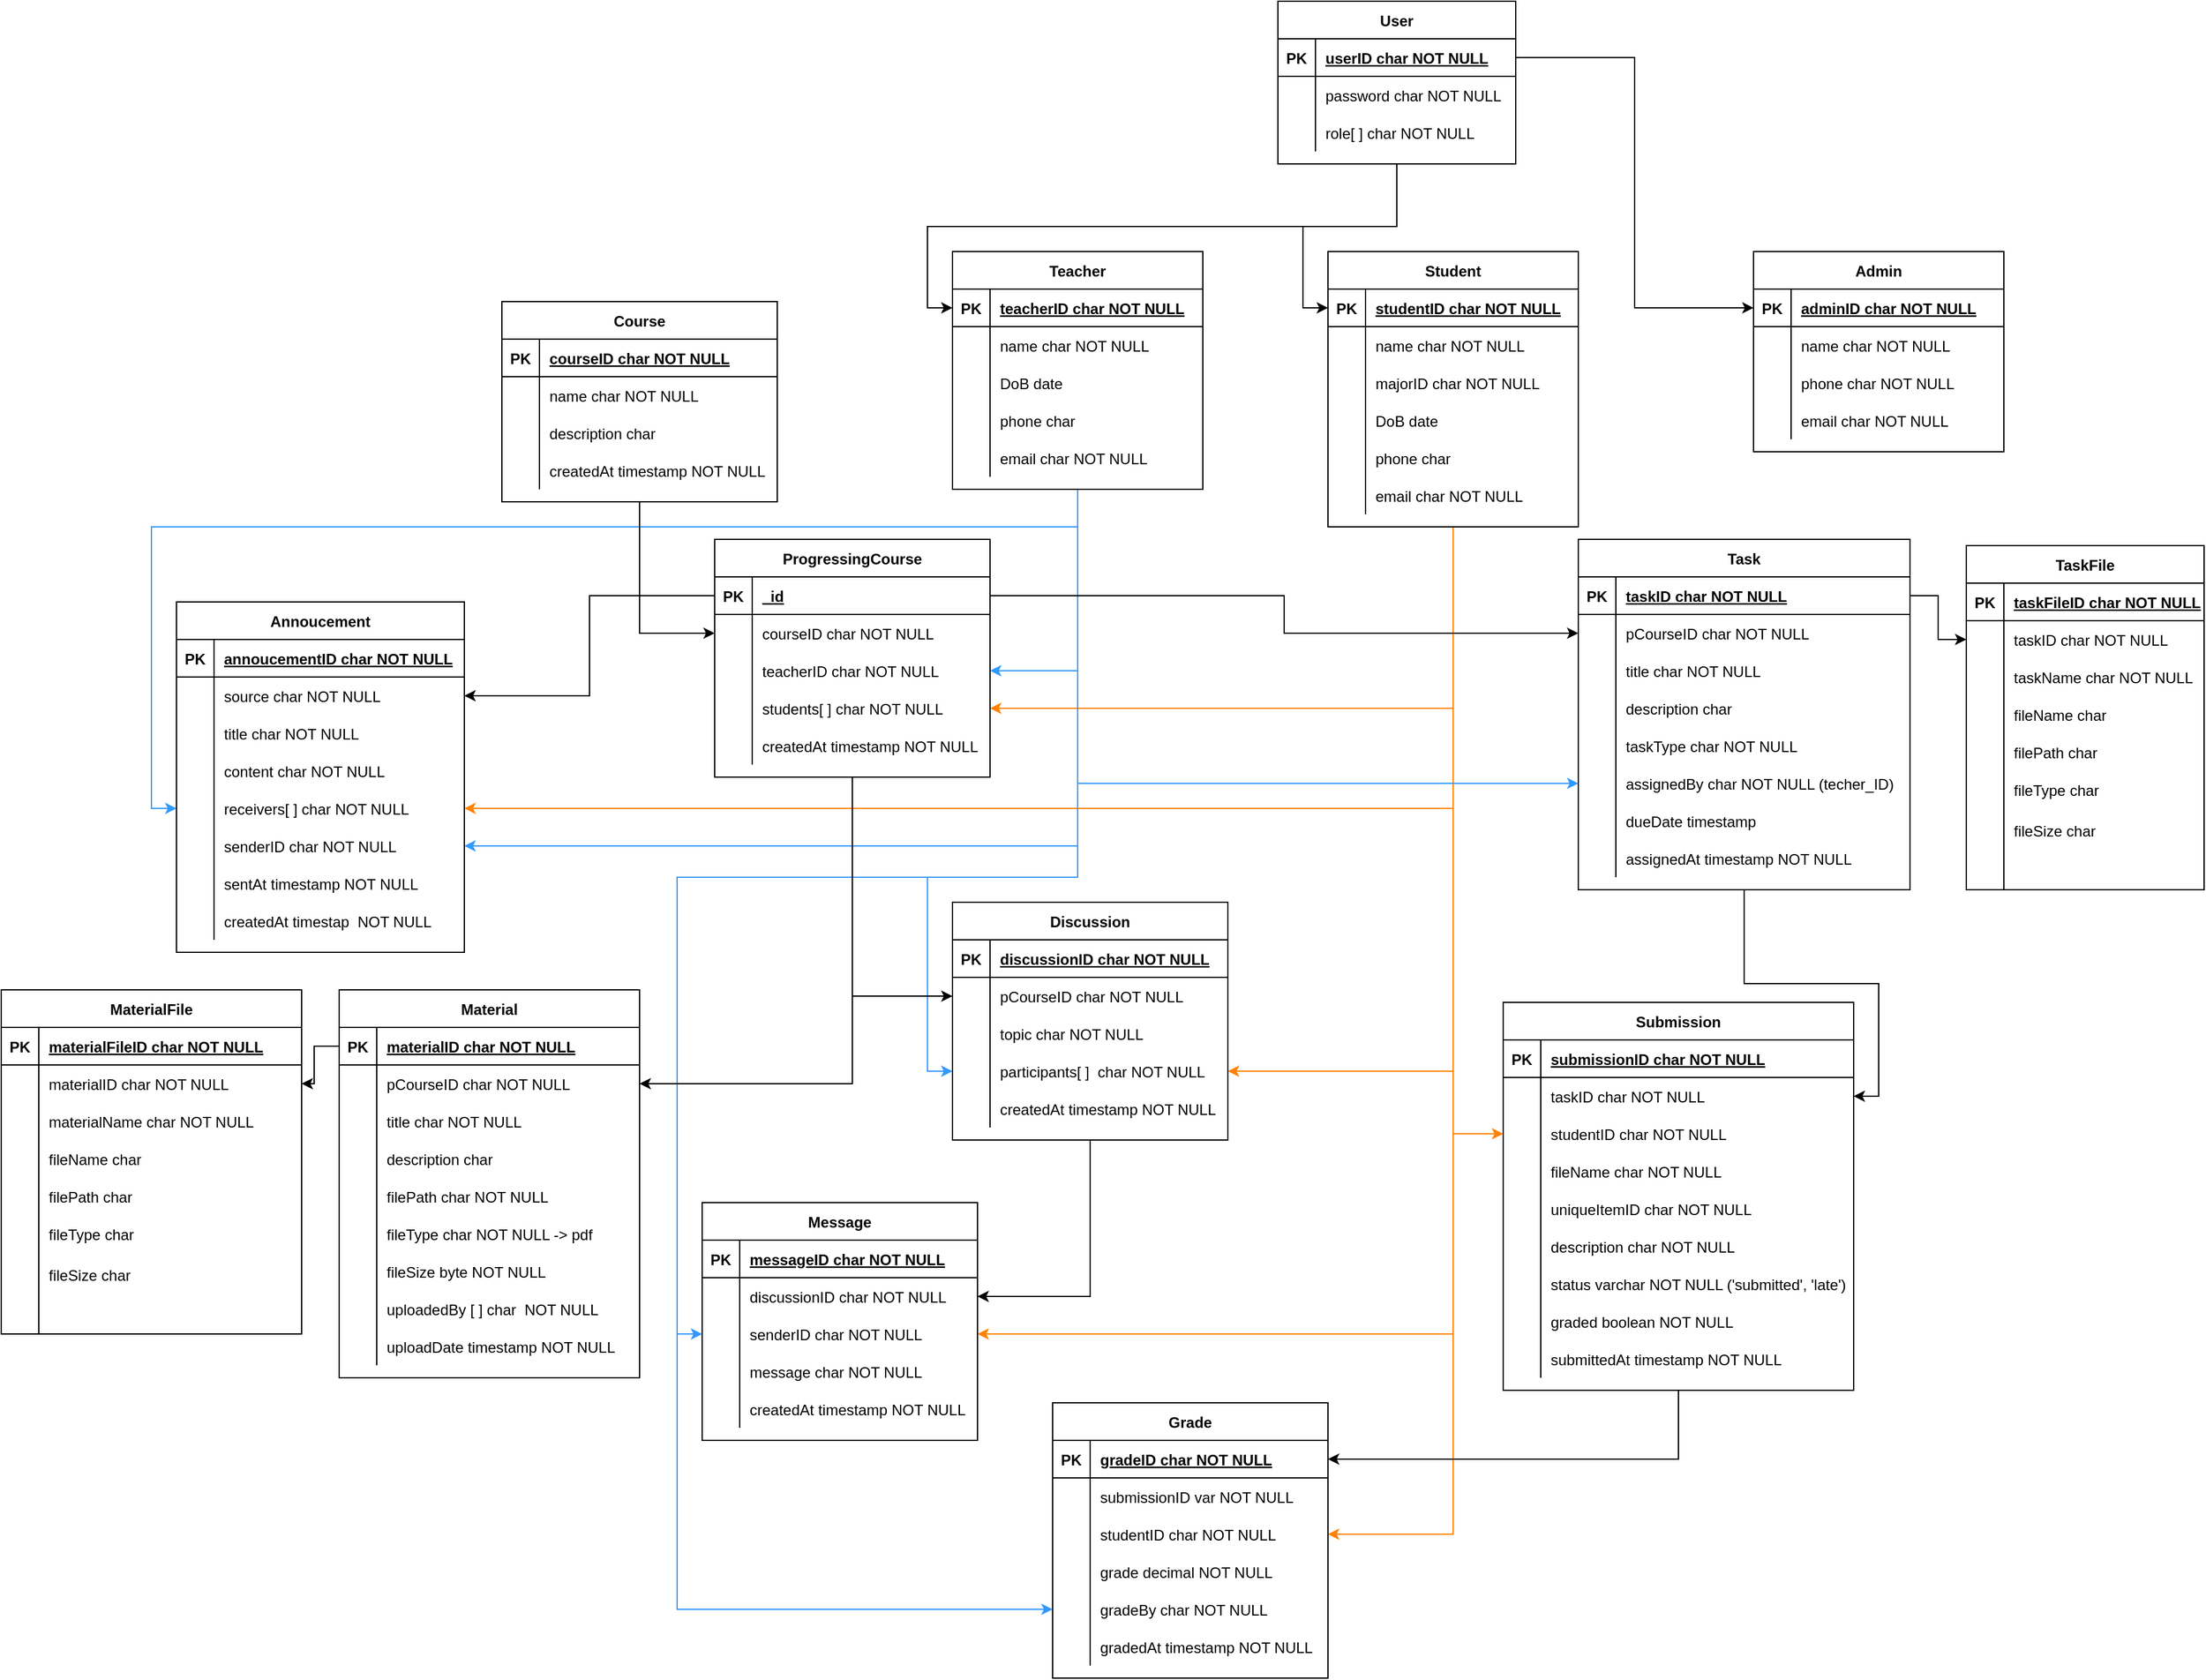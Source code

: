 <mxfile version="25.0.3">
  <diagram id="R2lEEEUBdFMjLlhIrx00" name="Page-1">
    <mxGraphModel dx="3647" dy="2795" grid="1" gridSize="10" guides="1" tooltips="1" connect="1" arrows="1" fold="1" page="1" pageScale="1" pageWidth="850" pageHeight="1100" math="0" shadow="0" extFonts="Permanent Marker^https://fonts.googleapis.com/css?family=Permanent+Marker">
      <root>
        <mxCell id="0" />
        <mxCell id="1" parent="0" />
        <mxCell id="zy5dRlCgBzbP2U-675I2-24" style="edgeStyle=orthogonalEdgeStyle;rounded=0;orthogonalLoop=1;jettySize=auto;html=1;" parent="1" source="C-vyLk0tnHw3VtMMgP7b-23" target="BLh79DOz76hK6fdErxaY-117" edge="1">
          <mxGeometry relative="1" as="geometry" />
        </mxCell>
        <mxCell id="zy5dRlCgBzbP2U-675I2-25" style="edgeStyle=orthogonalEdgeStyle;rounded=0;orthogonalLoop=1;jettySize=auto;html=1;entryX=0;entryY=0.5;entryDx=0;entryDy=0;" parent="1" source="C-vyLk0tnHw3VtMMgP7b-23" target="BLh79DOz76hK6fdErxaY-177" edge="1">
          <mxGeometry relative="1" as="geometry" />
        </mxCell>
        <mxCell id="C-vyLk0tnHw3VtMMgP7b-23" value="User" style="shape=table;startSize=30;container=1;collapsible=1;childLayout=tableLayout;fixedRows=1;rowLines=0;fontStyle=1;align=center;resizeLast=1;" parent="1" vertex="1">
          <mxGeometry x="-740" y="-1520" width="190" height="130" as="geometry" />
        </mxCell>
        <mxCell id="C-vyLk0tnHw3VtMMgP7b-24" value="" style="shape=partialRectangle;collapsible=0;dropTarget=0;pointerEvents=0;fillColor=none;points=[[0,0.5],[1,0.5]];portConstraint=eastwest;top=0;left=0;right=0;bottom=1;" parent="C-vyLk0tnHw3VtMMgP7b-23" vertex="1">
          <mxGeometry y="30" width="190" height="30" as="geometry" />
        </mxCell>
        <mxCell id="C-vyLk0tnHw3VtMMgP7b-25" value="PK" style="shape=partialRectangle;overflow=hidden;connectable=0;fillColor=none;top=0;left=0;bottom=0;right=0;fontStyle=1;" parent="C-vyLk0tnHw3VtMMgP7b-24" vertex="1">
          <mxGeometry width="30" height="30" as="geometry">
            <mxRectangle width="30" height="30" as="alternateBounds" />
          </mxGeometry>
        </mxCell>
        <mxCell id="C-vyLk0tnHw3VtMMgP7b-26" value="userID char NOT NULL" style="shape=partialRectangle;overflow=hidden;connectable=0;fillColor=none;top=0;left=0;bottom=0;right=0;align=left;spacingLeft=6;fontStyle=5;" parent="C-vyLk0tnHw3VtMMgP7b-24" vertex="1">
          <mxGeometry x="30" width="160" height="30" as="geometry">
            <mxRectangle width="160" height="30" as="alternateBounds" />
          </mxGeometry>
        </mxCell>
        <mxCell id="BLh79DOz76hK6fdErxaY-6" value="" style="shape=partialRectangle;collapsible=0;dropTarget=0;pointerEvents=0;fillColor=none;points=[[0,0.5],[1,0.5]];portConstraint=eastwest;top=0;left=0;right=0;bottom=0;" parent="C-vyLk0tnHw3VtMMgP7b-23" vertex="1">
          <mxGeometry y="60" width="190" height="30" as="geometry" />
        </mxCell>
        <mxCell id="BLh79DOz76hK6fdErxaY-7" value="" style="shape=partialRectangle;overflow=hidden;connectable=0;fillColor=none;top=0;left=0;bottom=0;right=0;" parent="BLh79DOz76hK6fdErxaY-6" vertex="1">
          <mxGeometry width="30" height="30" as="geometry">
            <mxRectangle width="30" height="30" as="alternateBounds" />
          </mxGeometry>
        </mxCell>
        <mxCell id="BLh79DOz76hK6fdErxaY-8" value="password char NOT NULL" style="shape=partialRectangle;overflow=hidden;connectable=0;fillColor=none;top=0;left=0;bottom=0;right=0;align=left;spacingLeft=6;" parent="BLh79DOz76hK6fdErxaY-6" vertex="1">
          <mxGeometry x="30" width="160" height="30" as="geometry">
            <mxRectangle width="160" height="30" as="alternateBounds" />
          </mxGeometry>
        </mxCell>
        <mxCell id="BLh79DOz76hK6fdErxaY-9" value="" style="shape=partialRectangle;collapsible=0;dropTarget=0;pointerEvents=0;fillColor=none;points=[[0,0.5],[1,0.5]];portConstraint=eastwest;top=0;left=0;right=0;bottom=0;" parent="C-vyLk0tnHw3VtMMgP7b-23" vertex="1">
          <mxGeometry y="90" width="190" height="30" as="geometry" />
        </mxCell>
        <mxCell id="BLh79DOz76hK6fdErxaY-10" value="" style="shape=partialRectangle;overflow=hidden;connectable=0;fillColor=none;top=0;left=0;bottom=0;right=0;" parent="BLh79DOz76hK6fdErxaY-9" vertex="1">
          <mxGeometry width="30" height="30" as="geometry">
            <mxRectangle width="30" height="30" as="alternateBounds" />
          </mxGeometry>
        </mxCell>
        <mxCell id="BLh79DOz76hK6fdErxaY-11" value="role[ ] char NOT NULL" style="shape=partialRectangle;overflow=hidden;connectable=0;fillColor=none;top=0;left=0;bottom=0;right=0;align=left;spacingLeft=6;" parent="BLh79DOz76hK6fdErxaY-9" vertex="1">
          <mxGeometry x="30" width="160" height="30" as="geometry">
            <mxRectangle width="160" height="30" as="alternateBounds" />
          </mxGeometry>
        </mxCell>
        <mxCell id="zy5dRlCgBzbP2U-675I2-36" style="edgeStyle=orthogonalEdgeStyle;rounded=0;orthogonalLoop=1;jettySize=auto;html=1;exitX=0.5;exitY=1;exitDx=0;exitDy=0;strokeColor=#FF8205;" parent="1" source="BLh79DOz76hK6fdErxaY-116" target="BLh79DOz76hK6fdErxaY-255" edge="1">
          <mxGeometry relative="1" as="geometry" />
        </mxCell>
        <mxCell id="zy5dRlCgBzbP2U-675I2-37" style="edgeStyle=orthogonalEdgeStyle;rounded=0;orthogonalLoop=1;jettySize=auto;html=1;entryX=1;entryY=0.5;entryDx=0;entryDy=0;strokeColor=#FF8205;" parent="1" source="BLh79DOz76hK6fdErxaY-116" target="BLh79DOz76hK6fdErxaY-389" edge="1">
          <mxGeometry relative="1" as="geometry" />
        </mxCell>
        <mxCell id="zy5dRlCgBzbP2U-675I2-38" style="edgeStyle=orthogonalEdgeStyle;rounded=0;orthogonalLoop=1;jettySize=auto;html=1;entryX=0;entryY=0.5;entryDx=0;entryDy=0;strokeColor=#FF8205;" parent="1" source="BLh79DOz76hK6fdErxaY-116" target="u7FY21_SLDKbaGVqK_q--57" edge="1">
          <mxGeometry relative="1" as="geometry" />
        </mxCell>
        <mxCell id="zy5dRlCgBzbP2U-675I2-41" style="edgeStyle=orthogonalEdgeStyle;rounded=0;orthogonalLoop=1;jettySize=auto;html=1;entryX=1;entryY=0.5;entryDx=0;entryDy=0;strokeColor=#FF8205;" parent="1" source="BLh79DOz76hK6fdErxaY-116" target="q0JI_8CJ8HHnQWUc7wBA-11" edge="1">
          <mxGeometry relative="1" as="geometry" />
        </mxCell>
        <mxCell id="zy5dRlCgBzbP2U-675I2-42" style="edgeStyle=orthogonalEdgeStyle;rounded=0;orthogonalLoop=1;jettySize=auto;html=1;entryX=1;entryY=0.5;entryDx=0;entryDy=0;strokeColor=#FF8205;" parent="1" source="BLh79DOz76hK6fdErxaY-116" target="BLh79DOz76hK6fdErxaY-271" edge="1">
          <mxGeometry relative="1" as="geometry" />
        </mxCell>
        <mxCell id="zy5dRlCgBzbP2U-675I2-46" style="edgeStyle=orthogonalEdgeStyle;rounded=0;orthogonalLoop=1;jettySize=auto;html=1;entryX=1;entryY=0.5;entryDx=0;entryDy=0;strokeColor=#FF8205;" parent="1" source="BLh79DOz76hK6fdErxaY-116" target="gdroyUOulJWdQaihgfbd-14" edge="1">
          <mxGeometry relative="1" as="geometry" />
        </mxCell>
        <mxCell id="BLh79DOz76hK6fdErxaY-116" value="Student" style="shape=table;startSize=30;container=1;collapsible=1;childLayout=tableLayout;fixedRows=1;rowLines=0;fontStyle=1;align=center;resizeLast=1;" parent="1" vertex="1">
          <mxGeometry x="-700" y="-1320" width="200" height="220" as="geometry" />
        </mxCell>
        <mxCell id="BLh79DOz76hK6fdErxaY-117" value="" style="shape=partialRectangle;collapsible=0;dropTarget=0;pointerEvents=0;fillColor=none;points=[[0,0.5],[1,0.5]];portConstraint=eastwest;top=0;left=0;right=0;bottom=1;" parent="BLh79DOz76hK6fdErxaY-116" vertex="1">
          <mxGeometry y="30" width="200" height="30" as="geometry" />
        </mxCell>
        <mxCell id="BLh79DOz76hK6fdErxaY-118" value="PK" style="shape=partialRectangle;overflow=hidden;connectable=0;fillColor=none;top=0;left=0;bottom=0;right=0;fontStyle=1;" parent="BLh79DOz76hK6fdErxaY-117" vertex="1">
          <mxGeometry width="30" height="30" as="geometry">
            <mxRectangle width="30" height="30" as="alternateBounds" />
          </mxGeometry>
        </mxCell>
        <mxCell id="BLh79DOz76hK6fdErxaY-119" value="studentID char NOT NULL" style="shape=partialRectangle;overflow=hidden;connectable=0;fillColor=none;top=0;left=0;bottom=0;right=0;align=left;spacingLeft=6;fontStyle=5;" parent="BLh79DOz76hK6fdErxaY-117" vertex="1">
          <mxGeometry x="30" width="170" height="30" as="geometry">
            <mxRectangle width="170" height="30" as="alternateBounds" />
          </mxGeometry>
        </mxCell>
        <mxCell id="BLh79DOz76hK6fdErxaY-120" value="" style="shape=partialRectangle;collapsible=0;dropTarget=0;pointerEvents=0;fillColor=none;points=[[0,0.5],[1,0.5]];portConstraint=eastwest;top=0;left=0;right=0;bottom=0;" parent="BLh79DOz76hK6fdErxaY-116" vertex="1">
          <mxGeometry y="60" width="200" height="30" as="geometry" />
        </mxCell>
        <mxCell id="BLh79DOz76hK6fdErxaY-121" value="" style="shape=partialRectangle;overflow=hidden;connectable=0;fillColor=none;top=0;left=0;bottom=0;right=0;" parent="BLh79DOz76hK6fdErxaY-120" vertex="1">
          <mxGeometry width="30" height="30" as="geometry">
            <mxRectangle width="30" height="30" as="alternateBounds" />
          </mxGeometry>
        </mxCell>
        <mxCell id="BLh79DOz76hK6fdErxaY-122" value="name char NOT NULL" style="shape=partialRectangle;overflow=hidden;connectable=0;fillColor=none;top=0;left=0;bottom=0;right=0;align=left;spacingLeft=6;" parent="BLh79DOz76hK6fdErxaY-120" vertex="1">
          <mxGeometry x="30" width="170" height="30" as="geometry">
            <mxRectangle width="170" height="30" as="alternateBounds" />
          </mxGeometry>
        </mxCell>
        <mxCell id="BLh79DOz76hK6fdErxaY-123" value="" style="shape=partialRectangle;collapsible=0;dropTarget=0;pointerEvents=0;fillColor=none;points=[[0,0.5],[1,0.5]];portConstraint=eastwest;top=0;left=0;right=0;bottom=0;" parent="BLh79DOz76hK6fdErxaY-116" vertex="1">
          <mxGeometry y="90" width="200" height="30" as="geometry" />
        </mxCell>
        <mxCell id="BLh79DOz76hK6fdErxaY-124" value="" style="shape=partialRectangle;overflow=hidden;connectable=0;fillColor=none;top=0;left=0;bottom=0;right=0;" parent="BLh79DOz76hK6fdErxaY-123" vertex="1">
          <mxGeometry width="30" height="30" as="geometry">
            <mxRectangle width="30" height="30" as="alternateBounds" />
          </mxGeometry>
        </mxCell>
        <mxCell id="BLh79DOz76hK6fdErxaY-125" value="majorID char NOT NULL" style="shape=partialRectangle;overflow=hidden;connectable=0;fillColor=none;top=0;left=0;bottom=0;right=0;align=left;spacingLeft=6;" parent="BLh79DOz76hK6fdErxaY-123" vertex="1">
          <mxGeometry x="30" width="170" height="30" as="geometry">
            <mxRectangle width="170" height="30" as="alternateBounds" />
          </mxGeometry>
        </mxCell>
        <mxCell id="BLh79DOz76hK6fdErxaY-142" value="" style="shape=partialRectangle;collapsible=0;dropTarget=0;pointerEvents=0;fillColor=none;points=[[0,0.5],[1,0.5]];portConstraint=eastwest;top=0;left=0;right=0;bottom=0;" parent="BLh79DOz76hK6fdErxaY-116" vertex="1">
          <mxGeometry y="120" width="200" height="30" as="geometry" />
        </mxCell>
        <mxCell id="BLh79DOz76hK6fdErxaY-143" value="" style="shape=partialRectangle;overflow=hidden;connectable=0;fillColor=none;top=0;left=0;bottom=0;right=0;" parent="BLh79DOz76hK6fdErxaY-142" vertex="1">
          <mxGeometry width="30" height="30" as="geometry">
            <mxRectangle width="30" height="30" as="alternateBounds" />
          </mxGeometry>
        </mxCell>
        <mxCell id="BLh79DOz76hK6fdErxaY-144" value="DoB date" style="shape=partialRectangle;overflow=hidden;connectable=0;fillColor=none;top=0;left=0;bottom=0;right=0;align=left;spacingLeft=6;" parent="BLh79DOz76hK6fdErxaY-142" vertex="1">
          <mxGeometry x="30" width="170" height="30" as="geometry">
            <mxRectangle width="170" height="30" as="alternateBounds" />
          </mxGeometry>
        </mxCell>
        <mxCell id="BLh79DOz76hK6fdErxaY-145" value="" style="shape=partialRectangle;collapsible=0;dropTarget=0;pointerEvents=0;fillColor=none;points=[[0,0.5],[1,0.5]];portConstraint=eastwest;top=0;left=0;right=0;bottom=0;" parent="BLh79DOz76hK6fdErxaY-116" vertex="1">
          <mxGeometry y="150" width="200" height="30" as="geometry" />
        </mxCell>
        <mxCell id="BLh79DOz76hK6fdErxaY-146" value="" style="shape=partialRectangle;overflow=hidden;connectable=0;fillColor=none;top=0;left=0;bottom=0;right=0;" parent="BLh79DOz76hK6fdErxaY-145" vertex="1">
          <mxGeometry width="30" height="30" as="geometry">
            <mxRectangle width="30" height="30" as="alternateBounds" />
          </mxGeometry>
        </mxCell>
        <mxCell id="BLh79DOz76hK6fdErxaY-147" value="phone char" style="shape=partialRectangle;overflow=hidden;connectable=0;fillColor=none;top=0;left=0;bottom=0;right=0;align=left;spacingLeft=6;" parent="BLh79DOz76hK6fdErxaY-145" vertex="1">
          <mxGeometry x="30" width="170" height="30" as="geometry">
            <mxRectangle width="170" height="30" as="alternateBounds" />
          </mxGeometry>
        </mxCell>
        <mxCell id="BLh79DOz76hK6fdErxaY-151" value="" style="shape=partialRectangle;collapsible=0;dropTarget=0;pointerEvents=0;fillColor=none;points=[[0,0.5],[1,0.5]];portConstraint=eastwest;top=0;left=0;right=0;bottom=0;" parent="BLh79DOz76hK6fdErxaY-116" vertex="1">
          <mxGeometry y="180" width="200" height="30" as="geometry" />
        </mxCell>
        <mxCell id="BLh79DOz76hK6fdErxaY-152" value="" style="shape=partialRectangle;overflow=hidden;connectable=0;fillColor=none;top=0;left=0;bottom=0;right=0;" parent="BLh79DOz76hK6fdErxaY-151" vertex="1">
          <mxGeometry width="30" height="30" as="geometry">
            <mxRectangle width="30" height="30" as="alternateBounds" />
          </mxGeometry>
        </mxCell>
        <mxCell id="BLh79DOz76hK6fdErxaY-153" value="email char NOT NULL" style="shape=partialRectangle;overflow=hidden;connectable=0;fillColor=none;top=0;left=0;bottom=0;right=0;align=left;spacingLeft=6;" parent="BLh79DOz76hK6fdErxaY-151" vertex="1">
          <mxGeometry x="30" width="170" height="30" as="geometry">
            <mxRectangle width="170" height="30" as="alternateBounds" />
          </mxGeometry>
        </mxCell>
        <mxCell id="zy5dRlCgBzbP2U-675I2-44" style="edgeStyle=orthogonalEdgeStyle;rounded=0;orthogonalLoop=1;jettySize=auto;html=1;entryX=1;entryY=0.5;entryDx=0;entryDy=0;strokeColor=#3399FF;" parent="1" source="BLh79DOz76hK6fdErxaY-176" target="q0JI_8CJ8HHnQWUc7wBA-8" edge="1">
          <mxGeometry relative="1" as="geometry" />
        </mxCell>
        <mxCell id="zy5dRlCgBzbP2U-675I2-48" style="edgeStyle=orthogonalEdgeStyle;rounded=0;orthogonalLoop=1;jettySize=auto;html=1;entryX=1;entryY=0.5;entryDx=0;entryDy=0;strokeColor=#3399FF;" parent="1" source="BLh79DOz76hK6fdErxaY-176" target="gdroyUOulJWdQaihgfbd-17" edge="1">
          <mxGeometry relative="1" as="geometry" />
        </mxCell>
        <mxCell id="zy5dRlCgBzbP2U-675I2-49" style="edgeStyle=orthogonalEdgeStyle;rounded=0;orthogonalLoop=1;jettySize=auto;html=1;entryX=0;entryY=0.5;entryDx=0;entryDy=0;strokeColor=#3399FF;" parent="1" source="BLh79DOz76hK6fdErxaY-176" target="BLh79DOz76hK6fdErxaY-255" edge="1">
          <mxGeometry relative="1" as="geometry">
            <Array as="points">
              <mxPoint x="-900" y="-820" />
              <mxPoint x="-1020" y="-820" />
              <mxPoint x="-1020" y="-665" />
            </Array>
          </mxGeometry>
        </mxCell>
        <mxCell id="zy5dRlCgBzbP2U-675I2-50" style="edgeStyle=orthogonalEdgeStyle;rounded=0;orthogonalLoop=1;jettySize=auto;html=1;entryX=0;entryY=0.5;entryDx=0;entryDy=0;strokeColor=#3399FF;" parent="1" source="BLh79DOz76hK6fdErxaY-176" target="gdroyUOulJWdQaihgfbd-14" edge="1">
          <mxGeometry relative="1" as="geometry">
            <Array as="points">
              <mxPoint x="-900" y="-1100" />
              <mxPoint x="-1640" y="-1100" />
              <mxPoint x="-1640" y="-875" />
            </Array>
          </mxGeometry>
        </mxCell>
        <mxCell id="zy5dRlCgBzbP2U-675I2-51" style="edgeStyle=orthogonalEdgeStyle;rounded=0;orthogonalLoop=1;jettySize=auto;html=1;entryX=0;entryY=0.5;entryDx=0;entryDy=0;strokeColor=#3399FF;" parent="1" source="BLh79DOz76hK6fdErxaY-176" target="BLh79DOz76hK6fdErxaY-271" edge="1">
          <mxGeometry relative="1" as="geometry">
            <Array as="points">
              <mxPoint x="-900" y="-820" />
              <mxPoint x="-1220" y="-820" />
              <mxPoint x="-1220" y="-455" />
            </Array>
          </mxGeometry>
        </mxCell>
        <mxCell id="zy5dRlCgBzbP2U-675I2-52" style="edgeStyle=orthogonalEdgeStyle;rounded=0;orthogonalLoop=1;jettySize=auto;html=1;entryX=0;entryY=0.5;entryDx=0;entryDy=0;strokeColor=#3399FF;" parent="1" source="BLh79DOz76hK6fdErxaY-176" target="BLh79DOz76hK6fdErxaY-398" edge="1">
          <mxGeometry relative="1" as="geometry">
            <Array as="points">
              <mxPoint x="-900" y="-820" />
              <mxPoint x="-1220" y="-820" />
              <mxPoint x="-1220" y="-235" />
            </Array>
          </mxGeometry>
        </mxCell>
        <mxCell id="zy5dRlCgBzbP2U-675I2-53" style="edgeStyle=orthogonalEdgeStyle;rounded=0;orthogonalLoop=1;jettySize=auto;html=1;entryX=0;entryY=0.5;entryDx=0;entryDy=0;strokeColor=#3399FF;" parent="1" source="BLh79DOz76hK6fdErxaY-176" target="BLh79DOz76hK6fdErxaY-373" edge="1">
          <mxGeometry relative="1" as="geometry" />
        </mxCell>
        <mxCell id="BLh79DOz76hK6fdErxaY-176" value="Teacher" style="shape=table;startSize=30;container=1;collapsible=1;childLayout=tableLayout;fixedRows=1;rowLines=0;fontStyle=1;align=center;resizeLast=1;" parent="1" vertex="1">
          <mxGeometry x="-1000" y="-1320" width="200" height="190" as="geometry" />
        </mxCell>
        <mxCell id="BLh79DOz76hK6fdErxaY-177" value="" style="shape=partialRectangle;collapsible=0;dropTarget=0;pointerEvents=0;fillColor=none;points=[[0,0.5],[1,0.5]];portConstraint=eastwest;top=0;left=0;right=0;bottom=1;" parent="BLh79DOz76hK6fdErxaY-176" vertex="1">
          <mxGeometry y="30" width="200" height="30" as="geometry" />
        </mxCell>
        <mxCell id="BLh79DOz76hK6fdErxaY-178" value="PK" style="shape=partialRectangle;overflow=hidden;connectable=0;fillColor=none;top=0;left=0;bottom=0;right=0;fontStyle=1;" parent="BLh79DOz76hK6fdErxaY-177" vertex="1">
          <mxGeometry width="30" height="30" as="geometry">
            <mxRectangle width="30" height="30" as="alternateBounds" />
          </mxGeometry>
        </mxCell>
        <mxCell id="BLh79DOz76hK6fdErxaY-179" value="teacherID char NOT NULL" style="shape=partialRectangle;overflow=hidden;connectable=0;fillColor=none;top=0;left=0;bottom=0;right=0;align=left;spacingLeft=6;fontStyle=5;" parent="BLh79DOz76hK6fdErxaY-177" vertex="1">
          <mxGeometry x="30" width="170" height="30" as="geometry">
            <mxRectangle width="170" height="30" as="alternateBounds" />
          </mxGeometry>
        </mxCell>
        <mxCell id="BLh79DOz76hK6fdErxaY-180" value="" style="shape=partialRectangle;collapsible=0;dropTarget=0;pointerEvents=0;fillColor=none;points=[[0,0.5],[1,0.5]];portConstraint=eastwest;top=0;left=0;right=0;bottom=0;" parent="BLh79DOz76hK6fdErxaY-176" vertex="1">
          <mxGeometry y="60" width="200" height="30" as="geometry" />
        </mxCell>
        <mxCell id="BLh79DOz76hK6fdErxaY-181" value="" style="shape=partialRectangle;overflow=hidden;connectable=0;fillColor=none;top=0;left=0;bottom=0;right=0;" parent="BLh79DOz76hK6fdErxaY-180" vertex="1">
          <mxGeometry width="30" height="30" as="geometry">
            <mxRectangle width="30" height="30" as="alternateBounds" />
          </mxGeometry>
        </mxCell>
        <mxCell id="BLh79DOz76hK6fdErxaY-182" value="name char NOT NULL" style="shape=partialRectangle;overflow=hidden;connectable=0;fillColor=none;top=0;left=0;bottom=0;right=0;align=left;spacingLeft=6;" parent="BLh79DOz76hK6fdErxaY-180" vertex="1">
          <mxGeometry x="30" width="170" height="30" as="geometry">
            <mxRectangle width="170" height="30" as="alternateBounds" />
          </mxGeometry>
        </mxCell>
        <mxCell id="BLh79DOz76hK6fdErxaY-189" value="" style="shape=partialRectangle;collapsible=0;dropTarget=0;pointerEvents=0;fillColor=none;points=[[0,0.5],[1,0.5]];portConstraint=eastwest;top=0;left=0;right=0;bottom=0;" parent="BLh79DOz76hK6fdErxaY-176" vertex="1">
          <mxGeometry y="90" width="200" height="30" as="geometry" />
        </mxCell>
        <mxCell id="BLh79DOz76hK6fdErxaY-190" value="" style="shape=partialRectangle;overflow=hidden;connectable=0;fillColor=none;top=0;left=0;bottom=0;right=0;" parent="BLh79DOz76hK6fdErxaY-189" vertex="1">
          <mxGeometry width="30" height="30" as="geometry">
            <mxRectangle width="30" height="30" as="alternateBounds" />
          </mxGeometry>
        </mxCell>
        <mxCell id="BLh79DOz76hK6fdErxaY-191" value="DoB date" style="shape=partialRectangle;overflow=hidden;connectable=0;fillColor=none;top=0;left=0;bottom=0;right=0;align=left;spacingLeft=6;" parent="BLh79DOz76hK6fdErxaY-189" vertex="1">
          <mxGeometry x="30" width="170" height="30" as="geometry">
            <mxRectangle width="170" height="30" as="alternateBounds" />
          </mxGeometry>
        </mxCell>
        <mxCell id="BLh79DOz76hK6fdErxaY-192" value="" style="shape=partialRectangle;collapsible=0;dropTarget=0;pointerEvents=0;fillColor=none;points=[[0,0.5],[1,0.5]];portConstraint=eastwest;top=0;left=0;right=0;bottom=0;" parent="BLh79DOz76hK6fdErxaY-176" vertex="1">
          <mxGeometry y="120" width="200" height="30" as="geometry" />
        </mxCell>
        <mxCell id="BLh79DOz76hK6fdErxaY-193" value="" style="shape=partialRectangle;overflow=hidden;connectable=0;fillColor=none;top=0;left=0;bottom=0;right=0;" parent="BLh79DOz76hK6fdErxaY-192" vertex="1">
          <mxGeometry width="30" height="30" as="geometry">
            <mxRectangle width="30" height="30" as="alternateBounds" />
          </mxGeometry>
        </mxCell>
        <mxCell id="BLh79DOz76hK6fdErxaY-194" value="phone char" style="shape=partialRectangle;overflow=hidden;connectable=0;fillColor=none;top=0;left=0;bottom=0;right=0;align=left;spacingLeft=6;" parent="BLh79DOz76hK6fdErxaY-192" vertex="1">
          <mxGeometry x="30" width="170" height="30" as="geometry">
            <mxRectangle width="170" height="30" as="alternateBounds" />
          </mxGeometry>
        </mxCell>
        <mxCell id="BLh79DOz76hK6fdErxaY-195" value="" style="shape=partialRectangle;collapsible=0;dropTarget=0;pointerEvents=0;fillColor=none;points=[[0,0.5],[1,0.5]];portConstraint=eastwest;top=0;left=0;right=0;bottom=0;" parent="BLh79DOz76hK6fdErxaY-176" vertex="1">
          <mxGeometry y="150" width="200" height="30" as="geometry" />
        </mxCell>
        <mxCell id="BLh79DOz76hK6fdErxaY-196" value="" style="shape=partialRectangle;overflow=hidden;connectable=0;fillColor=none;top=0;left=0;bottom=0;right=0;" parent="BLh79DOz76hK6fdErxaY-195" vertex="1">
          <mxGeometry width="30" height="30" as="geometry">
            <mxRectangle width="30" height="30" as="alternateBounds" />
          </mxGeometry>
        </mxCell>
        <mxCell id="BLh79DOz76hK6fdErxaY-197" value="email char NOT NULL" style="shape=partialRectangle;overflow=hidden;connectable=0;fillColor=none;top=0;left=0;bottom=0;right=0;align=left;spacingLeft=6;" parent="BLh79DOz76hK6fdErxaY-195" vertex="1">
          <mxGeometry x="30" width="170" height="30" as="geometry">
            <mxRectangle width="170" height="30" as="alternateBounds" />
          </mxGeometry>
        </mxCell>
        <mxCell id="BLh79DOz76hK6fdErxaY-198" value="Admin" style="shape=table;startSize=30;container=1;collapsible=1;childLayout=tableLayout;fixedRows=1;rowLines=0;fontStyle=1;align=center;resizeLast=1;" parent="1" vertex="1">
          <mxGeometry x="-360" y="-1320" width="200" height="160" as="geometry" />
        </mxCell>
        <mxCell id="BLh79DOz76hK6fdErxaY-199" value="" style="shape=partialRectangle;collapsible=0;dropTarget=0;pointerEvents=0;fillColor=none;points=[[0,0.5],[1,0.5]];portConstraint=eastwest;top=0;left=0;right=0;bottom=1;" parent="BLh79DOz76hK6fdErxaY-198" vertex="1">
          <mxGeometry y="30" width="200" height="30" as="geometry" />
        </mxCell>
        <mxCell id="BLh79DOz76hK6fdErxaY-200" value="PK" style="shape=partialRectangle;overflow=hidden;connectable=0;fillColor=none;top=0;left=0;bottom=0;right=0;fontStyle=1;" parent="BLh79DOz76hK6fdErxaY-199" vertex="1">
          <mxGeometry width="30" height="30" as="geometry">
            <mxRectangle width="30" height="30" as="alternateBounds" />
          </mxGeometry>
        </mxCell>
        <mxCell id="BLh79DOz76hK6fdErxaY-201" value="adminID char NOT NULL" style="shape=partialRectangle;overflow=hidden;connectable=0;fillColor=none;top=0;left=0;bottom=0;right=0;align=left;spacingLeft=6;fontStyle=5;" parent="BLh79DOz76hK6fdErxaY-199" vertex="1">
          <mxGeometry x="30" width="170" height="30" as="geometry">
            <mxRectangle width="170" height="30" as="alternateBounds" />
          </mxGeometry>
        </mxCell>
        <mxCell id="BLh79DOz76hK6fdErxaY-202" value="" style="shape=partialRectangle;collapsible=0;dropTarget=0;pointerEvents=0;fillColor=none;points=[[0,0.5],[1,0.5]];portConstraint=eastwest;top=0;left=0;right=0;bottom=0;" parent="BLh79DOz76hK6fdErxaY-198" vertex="1">
          <mxGeometry y="60" width="200" height="30" as="geometry" />
        </mxCell>
        <mxCell id="BLh79DOz76hK6fdErxaY-203" value="" style="shape=partialRectangle;overflow=hidden;connectable=0;fillColor=none;top=0;left=0;bottom=0;right=0;" parent="BLh79DOz76hK6fdErxaY-202" vertex="1">
          <mxGeometry width="30" height="30" as="geometry">
            <mxRectangle width="30" height="30" as="alternateBounds" />
          </mxGeometry>
        </mxCell>
        <mxCell id="BLh79DOz76hK6fdErxaY-204" value="name char NOT NULL" style="shape=partialRectangle;overflow=hidden;connectable=0;fillColor=none;top=0;left=0;bottom=0;right=0;align=left;spacingLeft=6;" parent="BLh79DOz76hK6fdErxaY-202" vertex="1">
          <mxGeometry x="30" width="170" height="30" as="geometry">
            <mxRectangle width="170" height="30" as="alternateBounds" />
          </mxGeometry>
        </mxCell>
        <mxCell id="BLh79DOz76hK6fdErxaY-214" value="" style="shape=partialRectangle;collapsible=0;dropTarget=0;pointerEvents=0;fillColor=none;points=[[0,0.5],[1,0.5]];portConstraint=eastwest;top=0;left=0;right=0;bottom=0;" parent="BLh79DOz76hK6fdErxaY-198" vertex="1">
          <mxGeometry y="90" width="200" height="30" as="geometry" />
        </mxCell>
        <mxCell id="BLh79DOz76hK6fdErxaY-215" value="" style="shape=partialRectangle;overflow=hidden;connectable=0;fillColor=none;top=0;left=0;bottom=0;right=0;" parent="BLh79DOz76hK6fdErxaY-214" vertex="1">
          <mxGeometry width="30" height="30" as="geometry">
            <mxRectangle width="30" height="30" as="alternateBounds" />
          </mxGeometry>
        </mxCell>
        <mxCell id="BLh79DOz76hK6fdErxaY-216" value="phone char NOT NULL" style="shape=partialRectangle;overflow=hidden;connectable=0;fillColor=none;top=0;left=0;bottom=0;right=0;align=left;spacingLeft=6;" parent="BLh79DOz76hK6fdErxaY-214" vertex="1">
          <mxGeometry x="30" width="170" height="30" as="geometry">
            <mxRectangle width="170" height="30" as="alternateBounds" />
          </mxGeometry>
        </mxCell>
        <mxCell id="BLh79DOz76hK6fdErxaY-217" value="" style="shape=partialRectangle;collapsible=0;dropTarget=0;pointerEvents=0;fillColor=none;points=[[0,0.5],[1,0.5]];portConstraint=eastwest;top=0;left=0;right=0;bottom=0;" parent="BLh79DOz76hK6fdErxaY-198" vertex="1">
          <mxGeometry y="120" width="200" height="30" as="geometry" />
        </mxCell>
        <mxCell id="BLh79DOz76hK6fdErxaY-218" value="" style="shape=partialRectangle;overflow=hidden;connectable=0;fillColor=none;top=0;left=0;bottom=0;right=0;" parent="BLh79DOz76hK6fdErxaY-217" vertex="1">
          <mxGeometry width="30" height="30" as="geometry">
            <mxRectangle width="30" height="30" as="alternateBounds" />
          </mxGeometry>
        </mxCell>
        <mxCell id="BLh79DOz76hK6fdErxaY-219" value="email char NOT NULL" style="shape=partialRectangle;overflow=hidden;connectable=0;fillColor=none;top=0;left=0;bottom=0;right=0;align=left;spacingLeft=6;" parent="BLh79DOz76hK6fdErxaY-217" vertex="1">
          <mxGeometry x="30" width="170" height="30" as="geometry">
            <mxRectangle width="170" height="30" as="alternateBounds" />
          </mxGeometry>
        </mxCell>
        <mxCell id="zy5dRlCgBzbP2U-675I2-27" style="edgeStyle=orthogonalEdgeStyle;rounded=0;orthogonalLoop=1;jettySize=auto;html=1;" parent="1" source="BLh79DOz76hK6fdErxaY-220" target="q0JI_8CJ8HHnQWUc7wBA-26" edge="1">
          <mxGeometry relative="1" as="geometry" />
        </mxCell>
        <mxCell id="BLh79DOz76hK6fdErxaY-220" value="Course" style="shape=table;startSize=30;container=1;collapsible=1;childLayout=tableLayout;fixedRows=1;rowLines=0;fontStyle=1;align=center;resizeLast=1;" parent="1" vertex="1">
          <mxGeometry x="-1360" y="-1280" width="220" height="160" as="geometry" />
        </mxCell>
        <mxCell id="BLh79DOz76hK6fdErxaY-221" value="" style="shape=partialRectangle;collapsible=0;dropTarget=0;pointerEvents=0;fillColor=none;points=[[0,0.5],[1,0.5]];portConstraint=eastwest;top=0;left=0;right=0;bottom=1;" parent="BLh79DOz76hK6fdErxaY-220" vertex="1">
          <mxGeometry y="30" width="220" height="30" as="geometry" />
        </mxCell>
        <mxCell id="BLh79DOz76hK6fdErxaY-222" value="PK" style="shape=partialRectangle;overflow=hidden;connectable=0;fillColor=none;top=0;left=0;bottom=0;right=0;fontStyle=1;" parent="BLh79DOz76hK6fdErxaY-221" vertex="1">
          <mxGeometry width="30" height="30" as="geometry">
            <mxRectangle width="30" height="30" as="alternateBounds" />
          </mxGeometry>
        </mxCell>
        <mxCell id="BLh79DOz76hK6fdErxaY-223" value="courseID char NOT NULL" style="shape=partialRectangle;overflow=hidden;connectable=0;fillColor=none;top=0;left=0;bottom=0;right=0;align=left;spacingLeft=6;fontStyle=5;" parent="BLh79DOz76hK6fdErxaY-221" vertex="1">
          <mxGeometry x="30" width="190" height="30" as="geometry">
            <mxRectangle width="190" height="30" as="alternateBounds" />
          </mxGeometry>
        </mxCell>
        <mxCell id="BLh79DOz76hK6fdErxaY-224" value="" style="shape=partialRectangle;collapsible=0;dropTarget=0;pointerEvents=0;fillColor=none;points=[[0,0.5],[1,0.5]];portConstraint=eastwest;top=0;left=0;right=0;bottom=0;" parent="BLh79DOz76hK6fdErxaY-220" vertex="1">
          <mxGeometry y="60" width="220" height="30" as="geometry" />
        </mxCell>
        <mxCell id="BLh79DOz76hK6fdErxaY-225" value="" style="shape=partialRectangle;overflow=hidden;connectable=0;fillColor=none;top=0;left=0;bottom=0;right=0;" parent="BLh79DOz76hK6fdErxaY-224" vertex="1">
          <mxGeometry width="30" height="30" as="geometry">
            <mxRectangle width="30" height="30" as="alternateBounds" />
          </mxGeometry>
        </mxCell>
        <mxCell id="BLh79DOz76hK6fdErxaY-226" value="name char NOT NULL" style="shape=partialRectangle;overflow=hidden;connectable=0;fillColor=none;top=0;left=0;bottom=0;right=0;align=left;spacingLeft=6;" parent="BLh79DOz76hK6fdErxaY-224" vertex="1">
          <mxGeometry x="30" width="190" height="30" as="geometry">
            <mxRectangle width="190" height="30" as="alternateBounds" />
          </mxGeometry>
        </mxCell>
        <mxCell id="BLh79DOz76hK6fdErxaY-299" value="" style="shape=partialRectangle;collapsible=0;dropTarget=0;pointerEvents=0;fillColor=none;points=[[0,0.5],[1,0.5]];portConstraint=eastwest;top=0;left=0;right=0;bottom=0;" parent="BLh79DOz76hK6fdErxaY-220" vertex="1">
          <mxGeometry y="90" width="220" height="30" as="geometry" />
        </mxCell>
        <mxCell id="BLh79DOz76hK6fdErxaY-300" value="" style="shape=partialRectangle;overflow=hidden;connectable=0;fillColor=none;top=0;left=0;bottom=0;right=0;" parent="BLh79DOz76hK6fdErxaY-299" vertex="1">
          <mxGeometry width="30" height="30" as="geometry">
            <mxRectangle width="30" height="30" as="alternateBounds" />
          </mxGeometry>
        </mxCell>
        <mxCell id="BLh79DOz76hK6fdErxaY-301" value="description char" style="shape=partialRectangle;overflow=hidden;connectable=0;fillColor=none;top=0;left=0;bottom=0;right=0;align=left;spacingLeft=6;" parent="BLh79DOz76hK6fdErxaY-299" vertex="1">
          <mxGeometry x="30" width="190" height="30" as="geometry">
            <mxRectangle width="190" height="30" as="alternateBounds" />
          </mxGeometry>
        </mxCell>
        <mxCell id="BLh79DOz76hK6fdErxaY-302" value="" style="shape=partialRectangle;collapsible=0;dropTarget=0;pointerEvents=0;fillColor=none;points=[[0,0.5],[1,0.5]];portConstraint=eastwest;top=0;left=0;right=0;bottom=0;" parent="BLh79DOz76hK6fdErxaY-220" vertex="1">
          <mxGeometry y="120" width="220" height="30" as="geometry" />
        </mxCell>
        <mxCell id="BLh79DOz76hK6fdErxaY-303" value="" style="shape=partialRectangle;overflow=hidden;connectable=0;fillColor=none;top=0;left=0;bottom=0;right=0;" parent="BLh79DOz76hK6fdErxaY-302" vertex="1">
          <mxGeometry width="30" height="30" as="geometry">
            <mxRectangle width="30" height="30" as="alternateBounds" />
          </mxGeometry>
        </mxCell>
        <mxCell id="BLh79DOz76hK6fdErxaY-304" value="createdAt timestamp NOT NULL" style="shape=partialRectangle;overflow=hidden;connectable=0;fillColor=none;top=0;left=0;bottom=0;right=0;align=left;spacingLeft=6;" parent="BLh79DOz76hK6fdErxaY-302" vertex="1">
          <mxGeometry x="30" width="190" height="30" as="geometry">
            <mxRectangle width="190" height="30" as="alternateBounds" />
          </mxGeometry>
        </mxCell>
        <mxCell id="zy5dRlCgBzbP2U-675I2-31" style="edgeStyle=orthogonalEdgeStyle;rounded=0;orthogonalLoop=1;jettySize=auto;html=1;entryX=1;entryY=0.5;entryDx=0;entryDy=0;" parent="1" source="BLh79DOz76hK6fdErxaY-242" target="BLh79DOz76hK6fdErxaY-268" edge="1">
          <mxGeometry relative="1" as="geometry" />
        </mxCell>
        <mxCell id="BLh79DOz76hK6fdErxaY-242" value="Discussion" style="shape=table;startSize=30;container=1;collapsible=1;childLayout=tableLayout;fixedRows=1;rowLines=0;fontStyle=1;align=center;resizeLast=1;" parent="1" vertex="1">
          <mxGeometry x="-1000" y="-800" width="220" height="190" as="geometry" />
        </mxCell>
        <mxCell id="BLh79DOz76hK6fdErxaY-243" value="" style="shape=partialRectangle;collapsible=0;dropTarget=0;pointerEvents=0;fillColor=none;points=[[0,0.5],[1,0.5]];portConstraint=eastwest;top=0;left=0;right=0;bottom=1;" parent="BLh79DOz76hK6fdErxaY-242" vertex="1">
          <mxGeometry y="30" width="220" height="30" as="geometry" />
        </mxCell>
        <mxCell id="BLh79DOz76hK6fdErxaY-244" value="PK" style="shape=partialRectangle;overflow=hidden;connectable=0;fillColor=none;top=0;left=0;bottom=0;right=0;fontStyle=1;" parent="BLh79DOz76hK6fdErxaY-243" vertex="1">
          <mxGeometry width="30" height="30" as="geometry">
            <mxRectangle width="30" height="30" as="alternateBounds" />
          </mxGeometry>
        </mxCell>
        <mxCell id="BLh79DOz76hK6fdErxaY-245" value="discussionID char NOT NULL" style="shape=partialRectangle;overflow=hidden;connectable=0;fillColor=none;top=0;left=0;bottom=0;right=0;align=left;spacingLeft=6;fontStyle=5;" parent="BLh79DOz76hK6fdErxaY-243" vertex="1">
          <mxGeometry x="30" width="190" height="30" as="geometry">
            <mxRectangle width="190" height="30" as="alternateBounds" />
          </mxGeometry>
        </mxCell>
        <mxCell id="BLh79DOz76hK6fdErxaY-249" value="" style="shape=partialRectangle;collapsible=0;dropTarget=0;pointerEvents=0;fillColor=none;points=[[0,0.5],[1,0.5]];portConstraint=eastwest;top=0;left=0;right=0;bottom=0;" parent="BLh79DOz76hK6fdErxaY-242" vertex="1">
          <mxGeometry y="60" width="220" height="30" as="geometry" />
        </mxCell>
        <mxCell id="BLh79DOz76hK6fdErxaY-250" value="" style="shape=partialRectangle;overflow=hidden;connectable=0;fillColor=none;top=0;left=0;bottom=0;right=0;" parent="BLh79DOz76hK6fdErxaY-249" vertex="1">
          <mxGeometry width="30" height="30" as="geometry">
            <mxRectangle width="30" height="30" as="alternateBounds" />
          </mxGeometry>
        </mxCell>
        <mxCell id="BLh79DOz76hK6fdErxaY-251" value="pCourseID char NOT NULL" style="shape=partialRectangle;overflow=hidden;connectable=0;fillColor=none;top=0;left=0;bottom=0;right=0;align=left;spacingLeft=6;" parent="BLh79DOz76hK6fdErxaY-249" vertex="1">
          <mxGeometry x="30" width="190" height="30" as="geometry">
            <mxRectangle width="190" height="30" as="alternateBounds" />
          </mxGeometry>
        </mxCell>
        <mxCell id="BLh79DOz76hK6fdErxaY-252" value="" style="shape=partialRectangle;collapsible=0;dropTarget=0;pointerEvents=0;fillColor=none;points=[[0,0.5],[1,0.5]];portConstraint=eastwest;top=0;left=0;right=0;bottom=0;" parent="BLh79DOz76hK6fdErxaY-242" vertex="1">
          <mxGeometry y="90" width="220" height="30" as="geometry" />
        </mxCell>
        <mxCell id="BLh79DOz76hK6fdErxaY-253" value="" style="shape=partialRectangle;overflow=hidden;connectable=0;fillColor=none;top=0;left=0;bottom=0;right=0;" parent="BLh79DOz76hK6fdErxaY-252" vertex="1">
          <mxGeometry width="30" height="30" as="geometry">
            <mxRectangle width="30" height="30" as="alternateBounds" />
          </mxGeometry>
        </mxCell>
        <mxCell id="BLh79DOz76hK6fdErxaY-254" value="topic char NOT NULL" style="shape=partialRectangle;overflow=hidden;connectable=0;fillColor=none;top=0;left=0;bottom=0;right=0;align=left;spacingLeft=6;" parent="BLh79DOz76hK6fdErxaY-252" vertex="1">
          <mxGeometry x="30" width="190" height="30" as="geometry">
            <mxRectangle width="190" height="30" as="alternateBounds" />
          </mxGeometry>
        </mxCell>
        <mxCell id="BLh79DOz76hK6fdErxaY-255" value="" style="shape=partialRectangle;collapsible=0;dropTarget=0;pointerEvents=0;fillColor=none;points=[[0,0.5],[1,0.5]];portConstraint=eastwest;top=0;left=0;right=0;bottom=0;" parent="BLh79DOz76hK6fdErxaY-242" vertex="1">
          <mxGeometry y="120" width="220" height="30" as="geometry" />
        </mxCell>
        <mxCell id="BLh79DOz76hK6fdErxaY-256" value="" style="shape=partialRectangle;overflow=hidden;connectable=0;fillColor=none;top=0;left=0;bottom=0;right=0;" parent="BLh79DOz76hK6fdErxaY-255" vertex="1">
          <mxGeometry width="30" height="30" as="geometry">
            <mxRectangle width="30" height="30" as="alternateBounds" />
          </mxGeometry>
        </mxCell>
        <mxCell id="BLh79DOz76hK6fdErxaY-257" value="participants[ ]  char NOT NULL" style="shape=partialRectangle;overflow=hidden;connectable=0;fillColor=none;top=0;left=0;bottom=0;right=0;align=left;spacingLeft=6;" parent="BLh79DOz76hK6fdErxaY-255" vertex="1">
          <mxGeometry x="30" width="190" height="30" as="geometry">
            <mxRectangle width="190" height="30" as="alternateBounds" />
          </mxGeometry>
        </mxCell>
        <mxCell id="BLh79DOz76hK6fdErxaY-258" value="" style="shape=partialRectangle;collapsible=0;dropTarget=0;pointerEvents=0;fillColor=none;points=[[0,0.5],[1,0.5]];portConstraint=eastwest;top=0;left=0;right=0;bottom=0;" parent="BLh79DOz76hK6fdErxaY-242" vertex="1">
          <mxGeometry y="150" width="220" height="30" as="geometry" />
        </mxCell>
        <mxCell id="BLh79DOz76hK6fdErxaY-259" value="" style="shape=partialRectangle;overflow=hidden;connectable=0;fillColor=none;top=0;left=0;bottom=0;right=0;" parent="BLh79DOz76hK6fdErxaY-258" vertex="1">
          <mxGeometry width="30" height="30" as="geometry">
            <mxRectangle width="30" height="30" as="alternateBounds" />
          </mxGeometry>
        </mxCell>
        <mxCell id="BLh79DOz76hK6fdErxaY-260" value="createdAt timestamp NOT NULL" style="shape=partialRectangle;overflow=hidden;connectable=0;fillColor=none;top=0;left=0;bottom=0;right=0;align=left;spacingLeft=6;" parent="BLh79DOz76hK6fdErxaY-258" vertex="1">
          <mxGeometry x="30" width="190" height="30" as="geometry">
            <mxRectangle width="190" height="30" as="alternateBounds" />
          </mxGeometry>
        </mxCell>
        <mxCell id="BLh79DOz76hK6fdErxaY-264" value="Message" style="shape=table;startSize=30;container=1;collapsible=1;childLayout=tableLayout;fixedRows=1;rowLines=0;fontStyle=1;align=center;resizeLast=1;" parent="1" vertex="1">
          <mxGeometry x="-1200" y="-560" width="220" height="190" as="geometry" />
        </mxCell>
        <mxCell id="BLh79DOz76hK6fdErxaY-265" value="" style="shape=partialRectangle;collapsible=0;dropTarget=0;pointerEvents=0;fillColor=none;points=[[0,0.5],[1,0.5]];portConstraint=eastwest;top=0;left=0;right=0;bottom=1;" parent="BLh79DOz76hK6fdErxaY-264" vertex="1">
          <mxGeometry y="30" width="220" height="30" as="geometry" />
        </mxCell>
        <mxCell id="BLh79DOz76hK6fdErxaY-266" value="PK" style="shape=partialRectangle;overflow=hidden;connectable=0;fillColor=none;top=0;left=0;bottom=0;right=0;fontStyle=1;" parent="BLh79DOz76hK6fdErxaY-265" vertex="1">
          <mxGeometry width="30" height="30" as="geometry">
            <mxRectangle width="30" height="30" as="alternateBounds" />
          </mxGeometry>
        </mxCell>
        <mxCell id="BLh79DOz76hK6fdErxaY-267" value="messageID char NOT NULL" style="shape=partialRectangle;overflow=hidden;connectable=0;fillColor=none;top=0;left=0;bottom=0;right=0;align=left;spacingLeft=6;fontStyle=5;" parent="BLh79DOz76hK6fdErxaY-265" vertex="1">
          <mxGeometry x="30" width="190" height="30" as="geometry">
            <mxRectangle width="190" height="30" as="alternateBounds" />
          </mxGeometry>
        </mxCell>
        <mxCell id="BLh79DOz76hK6fdErxaY-268" value="" style="shape=partialRectangle;collapsible=0;dropTarget=0;pointerEvents=0;fillColor=none;points=[[0,0.5],[1,0.5]];portConstraint=eastwest;top=0;left=0;right=0;bottom=0;" parent="BLh79DOz76hK6fdErxaY-264" vertex="1">
          <mxGeometry y="60" width="220" height="30" as="geometry" />
        </mxCell>
        <mxCell id="BLh79DOz76hK6fdErxaY-269" value="" style="shape=partialRectangle;overflow=hidden;connectable=0;fillColor=none;top=0;left=0;bottom=0;right=0;" parent="BLh79DOz76hK6fdErxaY-268" vertex="1">
          <mxGeometry width="30" height="30" as="geometry">
            <mxRectangle width="30" height="30" as="alternateBounds" />
          </mxGeometry>
        </mxCell>
        <mxCell id="BLh79DOz76hK6fdErxaY-270" value="discussionID char NOT NULL" style="shape=partialRectangle;overflow=hidden;connectable=0;fillColor=none;top=0;left=0;bottom=0;right=0;align=left;spacingLeft=6;" parent="BLh79DOz76hK6fdErxaY-268" vertex="1">
          <mxGeometry x="30" width="190" height="30" as="geometry">
            <mxRectangle width="190" height="30" as="alternateBounds" />
          </mxGeometry>
        </mxCell>
        <mxCell id="BLh79DOz76hK6fdErxaY-271" value="" style="shape=partialRectangle;collapsible=0;dropTarget=0;pointerEvents=0;fillColor=none;points=[[0,0.5],[1,0.5]];portConstraint=eastwest;top=0;left=0;right=0;bottom=0;" parent="BLh79DOz76hK6fdErxaY-264" vertex="1">
          <mxGeometry y="90" width="220" height="30" as="geometry" />
        </mxCell>
        <mxCell id="BLh79DOz76hK6fdErxaY-272" value="" style="shape=partialRectangle;overflow=hidden;connectable=0;fillColor=none;top=0;left=0;bottom=0;right=0;" parent="BLh79DOz76hK6fdErxaY-271" vertex="1">
          <mxGeometry width="30" height="30" as="geometry">
            <mxRectangle width="30" height="30" as="alternateBounds" />
          </mxGeometry>
        </mxCell>
        <mxCell id="BLh79DOz76hK6fdErxaY-273" value="senderID char NOT NULL" style="shape=partialRectangle;overflow=hidden;connectable=0;fillColor=none;top=0;left=0;bottom=0;right=0;align=left;spacingLeft=6;" parent="BLh79DOz76hK6fdErxaY-271" vertex="1">
          <mxGeometry x="30" width="190" height="30" as="geometry">
            <mxRectangle width="190" height="30" as="alternateBounds" />
          </mxGeometry>
        </mxCell>
        <mxCell id="BLh79DOz76hK6fdErxaY-274" value="" style="shape=partialRectangle;collapsible=0;dropTarget=0;pointerEvents=0;fillColor=none;points=[[0,0.5],[1,0.5]];portConstraint=eastwest;top=0;left=0;right=0;bottom=0;" parent="BLh79DOz76hK6fdErxaY-264" vertex="1">
          <mxGeometry y="120" width="220" height="30" as="geometry" />
        </mxCell>
        <mxCell id="BLh79DOz76hK6fdErxaY-275" value="" style="shape=partialRectangle;overflow=hidden;connectable=0;fillColor=none;top=0;left=0;bottom=0;right=0;" parent="BLh79DOz76hK6fdErxaY-274" vertex="1">
          <mxGeometry width="30" height="30" as="geometry">
            <mxRectangle width="30" height="30" as="alternateBounds" />
          </mxGeometry>
        </mxCell>
        <mxCell id="BLh79DOz76hK6fdErxaY-276" value="message char NOT NULL" style="shape=partialRectangle;overflow=hidden;connectable=0;fillColor=none;top=0;left=0;bottom=0;right=0;align=left;spacingLeft=6;" parent="BLh79DOz76hK6fdErxaY-274" vertex="1">
          <mxGeometry x="30" width="190" height="30" as="geometry">
            <mxRectangle width="190" height="30" as="alternateBounds" />
          </mxGeometry>
        </mxCell>
        <mxCell id="BLh79DOz76hK6fdErxaY-277" value="" style="shape=partialRectangle;collapsible=0;dropTarget=0;pointerEvents=0;fillColor=none;points=[[0,0.5],[1,0.5]];portConstraint=eastwest;top=0;left=0;right=0;bottom=0;" parent="BLh79DOz76hK6fdErxaY-264" vertex="1">
          <mxGeometry y="150" width="220" height="30" as="geometry" />
        </mxCell>
        <mxCell id="BLh79DOz76hK6fdErxaY-278" value="" style="shape=partialRectangle;overflow=hidden;connectable=0;fillColor=none;top=0;left=0;bottom=0;right=0;" parent="BLh79DOz76hK6fdErxaY-277" vertex="1">
          <mxGeometry width="30" height="30" as="geometry">
            <mxRectangle width="30" height="30" as="alternateBounds" />
          </mxGeometry>
        </mxCell>
        <mxCell id="BLh79DOz76hK6fdErxaY-279" value="createdAt timestamp NOT NULL" style="shape=partialRectangle;overflow=hidden;connectable=0;fillColor=none;top=0;left=0;bottom=0;right=0;align=left;spacingLeft=6;" parent="BLh79DOz76hK6fdErxaY-277" vertex="1">
          <mxGeometry x="30" width="190" height="30" as="geometry">
            <mxRectangle width="190" height="30" as="alternateBounds" />
          </mxGeometry>
        </mxCell>
        <mxCell id="BLh79DOz76hK6fdErxaY-280" value="Material" style="shape=table;startSize=30;container=1;collapsible=1;childLayout=tableLayout;fixedRows=1;rowLines=0;fontStyle=1;align=center;resizeLast=1;" parent="1" vertex="1">
          <mxGeometry x="-1490" y="-730" width="240" height="310" as="geometry" />
        </mxCell>
        <mxCell id="BLh79DOz76hK6fdErxaY-281" value="" style="shape=partialRectangle;collapsible=0;dropTarget=0;pointerEvents=0;fillColor=none;points=[[0,0.5],[1,0.5]];portConstraint=eastwest;top=0;left=0;right=0;bottom=1;" parent="BLh79DOz76hK6fdErxaY-280" vertex="1">
          <mxGeometry y="30" width="240" height="30" as="geometry" />
        </mxCell>
        <mxCell id="BLh79DOz76hK6fdErxaY-282" value="PK" style="shape=partialRectangle;overflow=hidden;connectable=0;fillColor=none;top=0;left=0;bottom=0;right=0;fontStyle=1;" parent="BLh79DOz76hK6fdErxaY-281" vertex="1">
          <mxGeometry width="30" height="30" as="geometry">
            <mxRectangle width="30" height="30" as="alternateBounds" />
          </mxGeometry>
        </mxCell>
        <mxCell id="BLh79DOz76hK6fdErxaY-283" value="materialID char NOT NULL" style="shape=partialRectangle;overflow=hidden;connectable=0;fillColor=none;top=0;left=0;bottom=0;right=0;align=left;spacingLeft=6;fontStyle=5;" parent="BLh79DOz76hK6fdErxaY-281" vertex="1">
          <mxGeometry x="30" width="210" height="30" as="geometry">
            <mxRectangle width="210" height="30" as="alternateBounds" />
          </mxGeometry>
        </mxCell>
        <mxCell id="BLh79DOz76hK6fdErxaY-284" value="" style="shape=partialRectangle;collapsible=0;dropTarget=0;pointerEvents=0;fillColor=none;points=[[0,0.5],[1,0.5]];portConstraint=eastwest;top=0;left=0;right=0;bottom=0;" parent="BLh79DOz76hK6fdErxaY-280" vertex="1">
          <mxGeometry y="60" width="240" height="30" as="geometry" />
        </mxCell>
        <mxCell id="BLh79DOz76hK6fdErxaY-285" value="" style="shape=partialRectangle;overflow=hidden;connectable=0;fillColor=none;top=0;left=0;bottom=0;right=0;" parent="BLh79DOz76hK6fdErxaY-284" vertex="1">
          <mxGeometry width="30" height="30" as="geometry">
            <mxRectangle width="30" height="30" as="alternateBounds" />
          </mxGeometry>
        </mxCell>
        <mxCell id="BLh79DOz76hK6fdErxaY-286" value="pCourseID char NOT NULL" style="shape=partialRectangle;overflow=hidden;connectable=0;fillColor=none;top=0;left=0;bottom=0;right=0;align=left;spacingLeft=6;" parent="BLh79DOz76hK6fdErxaY-284" vertex="1">
          <mxGeometry x="30" width="210" height="30" as="geometry">
            <mxRectangle width="210" height="30" as="alternateBounds" />
          </mxGeometry>
        </mxCell>
        <mxCell id="BLh79DOz76hK6fdErxaY-287" value="" style="shape=partialRectangle;collapsible=0;dropTarget=0;pointerEvents=0;fillColor=none;points=[[0,0.5],[1,0.5]];portConstraint=eastwest;top=0;left=0;right=0;bottom=0;" parent="BLh79DOz76hK6fdErxaY-280" vertex="1">
          <mxGeometry y="90" width="240" height="30" as="geometry" />
        </mxCell>
        <mxCell id="BLh79DOz76hK6fdErxaY-288" value="" style="shape=partialRectangle;overflow=hidden;connectable=0;fillColor=none;top=0;left=0;bottom=0;right=0;" parent="BLh79DOz76hK6fdErxaY-287" vertex="1">
          <mxGeometry width="30" height="30" as="geometry">
            <mxRectangle width="30" height="30" as="alternateBounds" />
          </mxGeometry>
        </mxCell>
        <mxCell id="BLh79DOz76hK6fdErxaY-289" value="title char NOT NULL" style="shape=partialRectangle;overflow=hidden;connectable=0;fillColor=none;top=0;left=0;bottom=0;right=0;align=left;spacingLeft=6;" parent="BLh79DOz76hK6fdErxaY-287" vertex="1">
          <mxGeometry x="30" width="210" height="30" as="geometry">
            <mxRectangle width="210" height="30" as="alternateBounds" />
          </mxGeometry>
        </mxCell>
        <mxCell id="BLh79DOz76hK6fdErxaY-290" value="" style="shape=partialRectangle;collapsible=0;dropTarget=0;pointerEvents=0;fillColor=none;points=[[0,0.5],[1,0.5]];portConstraint=eastwest;top=0;left=0;right=0;bottom=0;" parent="BLh79DOz76hK6fdErxaY-280" vertex="1">
          <mxGeometry y="120" width="240" height="30" as="geometry" />
        </mxCell>
        <mxCell id="BLh79DOz76hK6fdErxaY-291" value="" style="shape=partialRectangle;overflow=hidden;connectable=0;fillColor=none;top=0;left=0;bottom=0;right=0;" parent="BLh79DOz76hK6fdErxaY-290" vertex="1">
          <mxGeometry width="30" height="30" as="geometry">
            <mxRectangle width="30" height="30" as="alternateBounds" />
          </mxGeometry>
        </mxCell>
        <mxCell id="BLh79DOz76hK6fdErxaY-292" value="description char" style="shape=partialRectangle;overflow=hidden;connectable=0;fillColor=none;top=0;left=0;bottom=0;right=0;align=left;spacingLeft=6;" parent="BLh79DOz76hK6fdErxaY-290" vertex="1">
          <mxGeometry x="30" width="210" height="30" as="geometry">
            <mxRectangle width="210" height="30" as="alternateBounds" />
          </mxGeometry>
        </mxCell>
        <mxCell id="BLh79DOz76hK6fdErxaY-293" value="" style="shape=partialRectangle;collapsible=0;dropTarget=0;pointerEvents=0;fillColor=none;points=[[0,0.5],[1,0.5]];portConstraint=eastwest;top=0;left=0;right=0;bottom=0;" parent="BLh79DOz76hK6fdErxaY-280" vertex="1">
          <mxGeometry y="150" width="240" height="30" as="geometry" />
        </mxCell>
        <mxCell id="BLh79DOz76hK6fdErxaY-294" value="" style="shape=partialRectangle;overflow=hidden;connectable=0;fillColor=none;top=0;left=0;bottom=0;right=0;" parent="BLh79DOz76hK6fdErxaY-293" vertex="1">
          <mxGeometry width="30" height="30" as="geometry">
            <mxRectangle width="30" height="30" as="alternateBounds" />
          </mxGeometry>
        </mxCell>
        <mxCell id="BLh79DOz76hK6fdErxaY-295" value="filePath char NOT NULL" style="shape=partialRectangle;overflow=hidden;connectable=0;fillColor=none;top=0;left=0;bottom=0;right=0;align=left;spacingLeft=6;" parent="BLh79DOz76hK6fdErxaY-293" vertex="1">
          <mxGeometry x="30" width="210" height="30" as="geometry">
            <mxRectangle width="210" height="30" as="alternateBounds" />
          </mxGeometry>
        </mxCell>
        <mxCell id="BLh79DOz76hK6fdErxaY-305" value="" style="shape=partialRectangle;collapsible=0;dropTarget=0;pointerEvents=0;fillColor=none;points=[[0,0.5],[1,0.5]];portConstraint=eastwest;top=0;left=0;right=0;bottom=0;" parent="BLh79DOz76hK6fdErxaY-280" vertex="1">
          <mxGeometry y="180" width="240" height="30" as="geometry" />
        </mxCell>
        <mxCell id="BLh79DOz76hK6fdErxaY-306" value="" style="shape=partialRectangle;overflow=hidden;connectable=0;fillColor=none;top=0;left=0;bottom=0;right=0;" parent="BLh79DOz76hK6fdErxaY-305" vertex="1">
          <mxGeometry width="30" height="30" as="geometry">
            <mxRectangle width="30" height="30" as="alternateBounds" />
          </mxGeometry>
        </mxCell>
        <mxCell id="BLh79DOz76hK6fdErxaY-307" value="fileType char NOT NULL -&gt; pdf" style="shape=partialRectangle;overflow=hidden;connectable=0;fillColor=none;top=0;left=0;bottom=0;right=0;align=left;spacingLeft=6;" parent="BLh79DOz76hK6fdErxaY-305" vertex="1">
          <mxGeometry x="30" width="210" height="30" as="geometry">
            <mxRectangle width="210" height="30" as="alternateBounds" />
          </mxGeometry>
        </mxCell>
        <mxCell id="BLh79DOz76hK6fdErxaY-308" value="" style="shape=partialRectangle;collapsible=0;dropTarget=0;pointerEvents=0;fillColor=none;points=[[0,0.5],[1,0.5]];portConstraint=eastwest;top=0;left=0;right=0;bottom=0;" parent="BLh79DOz76hK6fdErxaY-280" vertex="1">
          <mxGeometry y="210" width="240" height="30" as="geometry" />
        </mxCell>
        <mxCell id="BLh79DOz76hK6fdErxaY-309" value="" style="shape=partialRectangle;overflow=hidden;connectable=0;fillColor=none;top=0;left=0;bottom=0;right=0;" parent="BLh79DOz76hK6fdErxaY-308" vertex="1">
          <mxGeometry width="30" height="30" as="geometry">
            <mxRectangle width="30" height="30" as="alternateBounds" />
          </mxGeometry>
        </mxCell>
        <mxCell id="BLh79DOz76hK6fdErxaY-310" value="fileSize byte NOT NULL" style="shape=partialRectangle;overflow=hidden;connectable=0;fillColor=none;top=0;left=0;bottom=0;right=0;align=left;spacingLeft=6;" parent="BLh79DOz76hK6fdErxaY-308" vertex="1">
          <mxGeometry x="30" width="210" height="30" as="geometry">
            <mxRectangle width="210" height="30" as="alternateBounds" />
          </mxGeometry>
        </mxCell>
        <mxCell id="BLh79DOz76hK6fdErxaY-311" value="" style="shape=partialRectangle;collapsible=0;dropTarget=0;pointerEvents=0;fillColor=none;points=[[0,0.5],[1,0.5]];portConstraint=eastwest;top=0;left=0;right=0;bottom=0;" parent="BLh79DOz76hK6fdErxaY-280" vertex="1">
          <mxGeometry y="240" width="240" height="30" as="geometry" />
        </mxCell>
        <mxCell id="BLh79DOz76hK6fdErxaY-312" value="" style="shape=partialRectangle;overflow=hidden;connectable=0;fillColor=none;top=0;left=0;bottom=0;right=0;" parent="BLh79DOz76hK6fdErxaY-311" vertex="1">
          <mxGeometry width="30" height="30" as="geometry">
            <mxRectangle width="30" height="30" as="alternateBounds" />
          </mxGeometry>
        </mxCell>
        <mxCell id="BLh79DOz76hK6fdErxaY-313" value="uploadedBy [ ] char  NOT NULL" style="shape=partialRectangle;overflow=hidden;connectable=0;fillColor=none;top=0;left=0;bottom=0;right=0;align=left;spacingLeft=6;" parent="BLh79DOz76hK6fdErxaY-311" vertex="1">
          <mxGeometry x="30" width="210" height="30" as="geometry">
            <mxRectangle width="210" height="30" as="alternateBounds" />
          </mxGeometry>
        </mxCell>
        <mxCell id="BLh79DOz76hK6fdErxaY-314" value="" style="shape=partialRectangle;collapsible=0;dropTarget=0;pointerEvents=0;fillColor=none;points=[[0,0.5],[1,0.5]];portConstraint=eastwest;top=0;left=0;right=0;bottom=0;" parent="BLh79DOz76hK6fdErxaY-280" vertex="1">
          <mxGeometry y="270" width="240" height="30" as="geometry" />
        </mxCell>
        <mxCell id="BLh79DOz76hK6fdErxaY-315" value="" style="shape=partialRectangle;overflow=hidden;connectable=0;fillColor=none;top=0;left=0;bottom=0;right=0;" parent="BLh79DOz76hK6fdErxaY-314" vertex="1">
          <mxGeometry width="30" height="30" as="geometry">
            <mxRectangle width="30" height="30" as="alternateBounds" />
          </mxGeometry>
        </mxCell>
        <mxCell id="BLh79DOz76hK6fdErxaY-316" value="uploadDate timestamp NOT NULL" style="shape=partialRectangle;overflow=hidden;connectable=0;fillColor=none;top=0;left=0;bottom=0;right=0;align=left;spacingLeft=6;" parent="BLh79DOz76hK6fdErxaY-314" vertex="1">
          <mxGeometry x="30" width="210" height="30" as="geometry">
            <mxRectangle width="210" height="30" as="alternateBounds" />
          </mxGeometry>
        </mxCell>
        <mxCell id="zy5dRlCgBzbP2U-675I2-43" style="edgeStyle=orthogonalEdgeStyle;rounded=0;orthogonalLoop=1;jettySize=auto;html=1;entryX=1;entryY=0.5;entryDx=0;entryDy=0;" parent="1" source="BLh79DOz76hK6fdErxaY-351" target="u7FY21_SLDKbaGVqK_q--5" edge="1">
          <mxGeometry relative="1" as="geometry" />
        </mxCell>
        <mxCell id="BLh79DOz76hK6fdErxaY-351" value="Task" style="shape=table;startSize=30;container=1;collapsible=1;childLayout=tableLayout;fixedRows=1;rowLines=0;fontStyle=1;align=center;resizeLast=1;" parent="1" vertex="1">
          <mxGeometry x="-500" y="-1090" width="265" height="280" as="geometry" />
        </mxCell>
        <mxCell id="BLh79DOz76hK6fdErxaY-352" value="" style="shape=partialRectangle;collapsible=0;dropTarget=0;pointerEvents=0;fillColor=none;points=[[0,0.5],[1,0.5]];portConstraint=eastwest;top=0;left=0;right=0;bottom=1;" parent="BLh79DOz76hK6fdErxaY-351" vertex="1">
          <mxGeometry y="30" width="265" height="30" as="geometry" />
        </mxCell>
        <mxCell id="BLh79DOz76hK6fdErxaY-353" value="PK" style="shape=partialRectangle;overflow=hidden;connectable=0;fillColor=none;top=0;left=0;bottom=0;right=0;fontStyle=1;" parent="BLh79DOz76hK6fdErxaY-352" vertex="1">
          <mxGeometry width="30" height="30" as="geometry">
            <mxRectangle width="30" height="30" as="alternateBounds" />
          </mxGeometry>
        </mxCell>
        <mxCell id="BLh79DOz76hK6fdErxaY-354" value="taskID char NOT NULL" style="shape=partialRectangle;overflow=hidden;connectable=0;fillColor=none;top=0;left=0;bottom=0;right=0;align=left;spacingLeft=6;fontStyle=5;" parent="BLh79DOz76hK6fdErxaY-352" vertex="1">
          <mxGeometry x="30" width="235" height="30" as="geometry">
            <mxRectangle width="235" height="30" as="alternateBounds" />
          </mxGeometry>
        </mxCell>
        <mxCell id="BLh79DOz76hK6fdErxaY-355" value="" style="shape=partialRectangle;collapsible=0;dropTarget=0;pointerEvents=0;fillColor=none;points=[[0,0.5],[1,0.5]];portConstraint=eastwest;top=0;left=0;right=0;bottom=0;" parent="BLh79DOz76hK6fdErxaY-351" vertex="1">
          <mxGeometry y="60" width="265" height="30" as="geometry" />
        </mxCell>
        <mxCell id="BLh79DOz76hK6fdErxaY-356" value="" style="shape=partialRectangle;overflow=hidden;connectable=0;fillColor=none;top=0;left=0;bottom=0;right=0;" parent="BLh79DOz76hK6fdErxaY-355" vertex="1">
          <mxGeometry width="30" height="30" as="geometry">
            <mxRectangle width="30" height="30" as="alternateBounds" />
          </mxGeometry>
        </mxCell>
        <mxCell id="BLh79DOz76hK6fdErxaY-357" value="pCourseID char NOT NULL" style="shape=partialRectangle;overflow=hidden;connectable=0;fillColor=none;top=0;left=0;bottom=0;right=0;align=left;spacingLeft=6;" parent="BLh79DOz76hK6fdErxaY-355" vertex="1">
          <mxGeometry x="30" width="235" height="30" as="geometry">
            <mxRectangle width="235" height="30" as="alternateBounds" />
          </mxGeometry>
        </mxCell>
        <mxCell id="BLh79DOz76hK6fdErxaY-358" value="" style="shape=partialRectangle;collapsible=0;dropTarget=0;pointerEvents=0;fillColor=none;points=[[0,0.5],[1,0.5]];portConstraint=eastwest;top=0;left=0;right=0;bottom=0;" parent="BLh79DOz76hK6fdErxaY-351" vertex="1">
          <mxGeometry y="90" width="265" height="30" as="geometry" />
        </mxCell>
        <mxCell id="BLh79DOz76hK6fdErxaY-359" value="" style="shape=partialRectangle;overflow=hidden;connectable=0;fillColor=none;top=0;left=0;bottom=0;right=0;" parent="BLh79DOz76hK6fdErxaY-358" vertex="1">
          <mxGeometry width="30" height="30" as="geometry">
            <mxRectangle width="30" height="30" as="alternateBounds" />
          </mxGeometry>
        </mxCell>
        <mxCell id="BLh79DOz76hK6fdErxaY-360" value="title char NOT NULL" style="shape=partialRectangle;overflow=hidden;connectable=0;fillColor=none;top=0;left=0;bottom=0;right=0;align=left;spacingLeft=6;" parent="BLh79DOz76hK6fdErxaY-358" vertex="1">
          <mxGeometry x="30" width="235" height="30" as="geometry">
            <mxRectangle width="235" height="30" as="alternateBounds" />
          </mxGeometry>
        </mxCell>
        <mxCell id="BLh79DOz76hK6fdErxaY-361" value="" style="shape=partialRectangle;collapsible=0;dropTarget=0;pointerEvents=0;fillColor=none;points=[[0,0.5],[1,0.5]];portConstraint=eastwest;top=0;left=0;right=0;bottom=0;" parent="BLh79DOz76hK6fdErxaY-351" vertex="1">
          <mxGeometry y="120" width="265" height="30" as="geometry" />
        </mxCell>
        <mxCell id="BLh79DOz76hK6fdErxaY-362" value="" style="shape=partialRectangle;overflow=hidden;connectable=0;fillColor=none;top=0;left=0;bottom=0;right=0;" parent="BLh79DOz76hK6fdErxaY-361" vertex="1">
          <mxGeometry width="30" height="30" as="geometry">
            <mxRectangle width="30" height="30" as="alternateBounds" />
          </mxGeometry>
        </mxCell>
        <mxCell id="BLh79DOz76hK6fdErxaY-363" value="description char" style="shape=partialRectangle;overflow=hidden;connectable=0;fillColor=none;top=0;left=0;bottom=0;right=0;align=left;spacingLeft=6;" parent="BLh79DOz76hK6fdErxaY-361" vertex="1">
          <mxGeometry x="30" width="235" height="30" as="geometry">
            <mxRectangle width="235" height="30" as="alternateBounds" />
          </mxGeometry>
        </mxCell>
        <mxCell id="BLh79DOz76hK6fdErxaY-364" value="" style="shape=partialRectangle;collapsible=0;dropTarget=0;pointerEvents=0;fillColor=none;points=[[0,0.5],[1,0.5]];portConstraint=eastwest;top=0;left=0;right=0;bottom=0;" parent="BLh79DOz76hK6fdErxaY-351" vertex="1">
          <mxGeometry y="150" width="265" height="30" as="geometry" />
        </mxCell>
        <mxCell id="BLh79DOz76hK6fdErxaY-365" value="" style="shape=partialRectangle;overflow=hidden;connectable=0;fillColor=none;top=0;left=0;bottom=0;right=0;" parent="BLh79DOz76hK6fdErxaY-364" vertex="1">
          <mxGeometry width="30" height="30" as="geometry">
            <mxRectangle width="30" height="30" as="alternateBounds" />
          </mxGeometry>
        </mxCell>
        <mxCell id="BLh79DOz76hK6fdErxaY-366" value="taskType char NOT NULL" style="shape=partialRectangle;overflow=hidden;connectable=0;fillColor=none;top=0;left=0;bottom=0;right=0;align=left;spacingLeft=6;" parent="BLh79DOz76hK6fdErxaY-364" vertex="1">
          <mxGeometry x="30" width="235" height="30" as="geometry">
            <mxRectangle width="235" height="30" as="alternateBounds" />
          </mxGeometry>
        </mxCell>
        <mxCell id="BLh79DOz76hK6fdErxaY-373" value="" style="shape=partialRectangle;collapsible=0;dropTarget=0;pointerEvents=0;fillColor=none;points=[[0,0.5],[1,0.5]];portConstraint=eastwest;top=0;left=0;right=0;bottom=0;" parent="BLh79DOz76hK6fdErxaY-351" vertex="1">
          <mxGeometry y="180" width="265" height="30" as="geometry" />
        </mxCell>
        <mxCell id="BLh79DOz76hK6fdErxaY-374" value="" style="shape=partialRectangle;overflow=hidden;connectable=0;fillColor=none;top=0;left=0;bottom=0;right=0;" parent="BLh79DOz76hK6fdErxaY-373" vertex="1">
          <mxGeometry width="30" height="30" as="geometry">
            <mxRectangle width="30" height="30" as="alternateBounds" />
          </mxGeometry>
        </mxCell>
        <mxCell id="BLh79DOz76hK6fdErxaY-375" value="assignedBy char NOT NULL (techer_ID)" style="shape=partialRectangle;overflow=hidden;connectable=0;fillColor=none;top=0;left=0;bottom=0;right=0;align=left;spacingLeft=6;" parent="BLh79DOz76hK6fdErxaY-373" vertex="1">
          <mxGeometry x="30" width="235" height="30" as="geometry">
            <mxRectangle width="235" height="30" as="alternateBounds" />
          </mxGeometry>
        </mxCell>
        <mxCell id="BLh79DOz76hK6fdErxaY-367" value="" style="shape=partialRectangle;collapsible=0;dropTarget=0;pointerEvents=0;fillColor=none;points=[[0,0.5],[1,0.5]];portConstraint=eastwest;top=0;left=0;right=0;bottom=0;" parent="BLh79DOz76hK6fdErxaY-351" vertex="1">
          <mxGeometry y="210" width="265" height="30" as="geometry" />
        </mxCell>
        <mxCell id="BLh79DOz76hK6fdErxaY-368" value="" style="shape=partialRectangle;overflow=hidden;connectable=0;fillColor=none;top=0;left=0;bottom=0;right=0;" parent="BLh79DOz76hK6fdErxaY-367" vertex="1">
          <mxGeometry width="30" height="30" as="geometry">
            <mxRectangle width="30" height="30" as="alternateBounds" />
          </mxGeometry>
        </mxCell>
        <mxCell id="BLh79DOz76hK6fdErxaY-369" value="dueDate timestamp" style="shape=partialRectangle;overflow=hidden;connectable=0;fillColor=none;top=0;left=0;bottom=0;right=0;align=left;spacingLeft=6;" parent="BLh79DOz76hK6fdErxaY-367" vertex="1">
          <mxGeometry x="30" width="235" height="30" as="geometry">
            <mxRectangle width="235" height="30" as="alternateBounds" />
          </mxGeometry>
        </mxCell>
        <mxCell id="BLh79DOz76hK6fdErxaY-370" value="" style="shape=partialRectangle;collapsible=0;dropTarget=0;pointerEvents=0;fillColor=none;points=[[0,0.5],[1,0.5]];portConstraint=eastwest;top=0;left=0;right=0;bottom=0;" parent="BLh79DOz76hK6fdErxaY-351" vertex="1">
          <mxGeometry y="240" width="265" height="30" as="geometry" />
        </mxCell>
        <mxCell id="BLh79DOz76hK6fdErxaY-371" value="" style="shape=partialRectangle;overflow=hidden;connectable=0;fillColor=none;top=0;left=0;bottom=0;right=0;" parent="BLh79DOz76hK6fdErxaY-370" vertex="1">
          <mxGeometry width="30" height="30" as="geometry">
            <mxRectangle width="30" height="30" as="alternateBounds" />
          </mxGeometry>
        </mxCell>
        <mxCell id="BLh79DOz76hK6fdErxaY-372" value="assignedAt timestamp NOT NULL" style="shape=partialRectangle;overflow=hidden;connectable=0;fillColor=none;top=0;left=0;bottom=0;right=0;align=left;spacingLeft=6;" parent="BLh79DOz76hK6fdErxaY-370" vertex="1">
          <mxGeometry x="30" width="235" height="30" as="geometry">
            <mxRectangle width="235" height="30" as="alternateBounds" />
          </mxGeometry>
        </mxCell>
        <mxCell id="BLh79DOz76hK6fdErxaY-382" value="Grade" style="shape=table;startSize=30;container=1;collapsible=1;childLayout=tableLayout;fixedRows=1;rowLines=0;fontStyle=1;align=center;resizeLast=1;" parent="1" vertex="1">
          <mxGeometry x="-920" y="-400" width="220" height="220" as="geometry" />
        </mxCell>
        <mxCell id="BLh79DOz76hK6fdErxaY-383" value="" style="shape=partialRectangle;collapsible=0;dropTarget=0;pointerEvents=0;fillColor=none;points=[[0,0.5],[1,0.5]];portConstraint=eastwest;top=0;left=0;right=0;bottom=1;" parent="BLh79DOz76hK6fdErxaY-382" vertex="1">
          <mxGeometry y="30" width="220" height="30" as="geometry" />
        </mxCell>
        <mxCell id="BLh79DOz76hK6fdErxaY-384" value="PK" style="shape=partialRectangle;overflow=hidden;connectable=0;fillColor=none;top=0;left=0;bottom=0;right=0;fontStyle=1;" parent="BLh79DOz76hK6fdErxaY-383" vertex="1">
          <mxGeometry width="30" height="30" as="geometry">
            <mxRectangle width="30" height="30" as="alternateBounds" />
          </mxGeometry>
        </mxCell>
        <mxCell id="BLh79DOz76hK6fdErxaY-385" value="gradeID char NOT NULL" style="shape=partialRectangle;overflow=hidden;connectable=0;fillColor=none;top=0;left=0;bottom=0;right=0;align=left;spacingLeft=6;fontStyle=5;" parent="BLh79DOz76hK6fdErxaY-383" vertex="1">
          <mxGeometry x="30" width="190" height="30" as="geometry">
            <mxRectangle width="190" height="30" as="alternateBounds" />
          </mxGeometry>
        </mxCell>
        <mxCell id="u7FY21_SLDKbaGVqK_q--54" value="" style="shape=partialRectangle;collapsible=0;dropTarget=0;pointerEvents=0;fillColor=none;points=[[0,0.5],[1,0.5]];portConstraint=eastwest;top=0;left=0;right=0;bottom=0;" parent="BLh79DOz76hK6fdErxaY-382" vertex="1">
          <mxGeometry y="60" width="220" height="30" as="geometry" />
        </mxCell>
        <mxCell id="u7FY21_SLDKbaGVqK_q--55" value="" style="shape=partialRectangle;overflow=hidden;connectable=0;fillColor=none;top=0;left=0;bottom=0;right=0;" parent="u7FY21_SLDKbaGVqK_q--54" vertex="1">
          <mxGeometry width="30" height="30" as="geometry">
            <mxRectangle width="30" height="30" as="alternateBounds" />
          </mxGeometry>
        </mxCell>
        <mxCell id="u7FY21_SLDKbaGVqK_q--56" value="submissionID var NOT NULL" style="shape=partialRectangle;overflow=hidden;connectable=0;fillColor=none;top=0;left=0;bottom=0;right=0;align=left;spacingLeft=6;" parent="u7FY21_SLDKbaGVqK_q--54" vertex="1">
          <mxGeometry x="30" width="190" height="30" as="geometry">
            <mxRectangle width="190" height="30" as="alternateBounds" />
          </mxGeometry>
        </mxCell>
        <mxCell id="BLh79DOz76hK6fdErxaY-389" value="" style="shape=partialRectangle;collapsible=0;dropTarget=0;pointerEvents=0;fillColor=none;points=[[0,0.5],[1,0.5]];portConstraint=eastwest;top=0;left=0;right=0;bottom=0;" parent="BLh79DOz76hK6fdErxaY-382" vertex="1">
          <mxGeometry y="90" width="220" height="30" as="geometry" />
        </mxCell>
        <mxCell id="BLh79DOz76hK6fdErxaY-390" value="" style="shape=partialRectangle;overflow=hidden;connectable=0;fillColor=none;top=0;left=0;bottom=0;right=0;" parent="BLh79DOz76hK6fdErxaY-389" vertex="1">
          <mxGeometry width="30" height="30" as="geometry">
            <mxRectangle width="30" height="30" as="alternateBounds" />
          </mxGeometry>
        </mxCell>
        <mxCell id="BLh79DOz76hK6fdErxaY-391" value="studentID char NOT NULL" style="shape=partialRectangle;overflow=hidden;connectable=0;fillColor=none;top=0;left=0;bottom=0;right=0;align=left;spacingLeft=6;" parent="BLh79DOz76hK6fdErxaY-389" vertex="1">
          <mxGeometry x="30" width="190" height="30" as="geometry">
            <mxRectangle width="190" height="30" as="alternateBounds" />
          </mxGeometry>
        </mxCell>
        <mxCell id="BLh79DOz76hK6fdErxaY-395" value="" style="shape=partialRectangle;collapsible=0;dropTarget=0;pointerEvents=0;fillColor=none;points=[[0,0.5],[1,0.5]];portConstraint=eastwest;top=0;left=0;right=0;bottom=0;" parent="BLh79DOz76hK6fdErxaY-382" vertex="1">
          <mxGeometry y="120" width="220" height="30" as="geometry" />
        </mxCell>
        <mxCell id="BLh79DOz76hK6fdErxaY-396" value="" style="shape=partialRectangle;overflow=hidden;connectable=0;fillColor=none;top=0;left=0;bottom=0;right=0;" parent="BLh79DOz76hK6fdErxaY-395" vertex="1">
          <mxGeometry width="30" height="30" as="geometry">
            <mxRectangle width="30" height="30" as="alternateBounds" />
          </mxGeometry>
        </mxCell>
        <mxCell id="BLh79DOz76hK6fdErxaY-397" value="grade decimal NOT NULL" style="shape=partialRectangle;overflow=hidden;connectable=0;fillColor=none;top=0;left=0;bottom=0;right=0;align=left;spacingLeft=6;" parent="BLh79DOz76hK6fdErxaY-395" vertex="1">
          <mxGeometry x="30" width="190" height="30" as="geometry">
            <mxRectangle width="190" height="30" as="alternateBounds" />
          </mxGeometry>
        </mxCell>
        <mxCell id="BLh79DOz76hK6fdErxaY-398" value="" style="shape=partialRectangle;collapsible=0;dropTarget=0;pointerEvents=0;fillColor=none;points=[[0,0.5],[1,0.5]];portConstraint=eastwest;top=0;left=0;right=0;bottom=0;" parent="BLh79DOz76hK6fdErxaY-382" vertex="1">
          <mxGeometry y="150" width="220" height="30" as="geometry" />
        </mxCell>
        <mxCell id="BLh79DOz76hK6fdErxaY-399" value="" style="shape=partialRectangle;overflow=hidden;connectable=0;fillColor=none;top=0;left=0;bottom=0;right=0;" parent="BLh79DOz76hK6fdErxaY-398" vertex="1">
          <mxGeometry width="30" height="30" as="geometry">
            <mxRectangle width="30" height="30" as="alternateBounds" />
          </mxGeometry>
        </mxCell>
        <mxCell id="BLh79DOz76hK6fdErxaY-400" value="gradeBy char NOT NULL" style="shape=partialRectangle;overflow=hidden;connectable=0;fillColor=none;top=0;left=0;bottom=0;right=0;align=left;spacingLeft=6;" parent="BLh79DOz76hK6fdErxaY-398" vertex="1">
          <mxGeometry x="30" width="190" height="30" as="geometry">
            <mxRectangle width="190" height="30" as="alternateBounds" />
          </mxGeometry>
        </mxCell>
        <mxCell id="BLh79DOz76hK6fdErxaY-401" value="" style="shape=partialRectangle;collapsible=0;dropTarget=0;pointerEvents=0;fillColor=none;points=[[0,0.5],[1,0.5]];portConstraint=eastwest;top=0;left=0;right=0;bottom=0;" parent="BLh79DOz76hK6fdErxaY-382" vertex="1">
          <mxGeometry y="180" width="220" height="30" as="geometry" />
        </mxCell>
        <mxCell id="BLh79DOz76hK6fdErxaY-402" value="" style="shape=partialRectangle;overflow=hidden;connectable=0;fillColor=none;top=0;left=0;bottom=0;right=0;" parent="BLh79DOz76hK6fdErxaY-401" vertex="1">
          <mxGeometry width="30" height="30" as="geometry">
            <mxRectangle width="30" height="30" as="alternateBounds" />
          </mxGeometry>
        </mxCell>
        <mxCell id="BLh79DOz76hK6fdErxaY-403" value="gradedAt timestamp NOT NULL" style="shape=partialRectangle;overflow=hidden;connectable=0;fillColor=none;top=0;left=0;bottom=0;right=0;align=left;spacingLeft=6;" parent="BLh79DOz76hK6fdErxaY-401" vertex="1">
          <mxGeometry x="30" width="190" height="30" as="geometry">
            <mxRectangle width="190" height="30" as="alternateBounds" />
          </mxGeometry>
        </mxCell>
        <mxCell id="zy5dRlCgBzbP2U-675I2-33" style="edgeStyle=orthogonalEdgeStyle;rounded=0;orthogonalLoop=1;jettySize=auto;html=1;entryX=1;entryY=0.5;entryDx=0;entryDy=0;" parent="1" source="u7FY21_SLDKbaGVqK_q--1" target="BLh79DOz76hK6fdErxaY-383" edge="1">
          <mxGeometry relative="1" as="geometry" />
        </mxCell>
        <mxCell id="u7FY21_SLDKbaGVqK_q--1" value="Submission" style="shape=table;startSize=30;container=1;collapsible=1;childLayout=tableLayout;fixedRows=1;rowLines=0;fontStyle=1;align=center;resizeLast=1;" parent="1" vertex="1">
          <mxGeometry x="-560" y="-720" width="280" height="310" as="geometry" />
        </mxCell>
        <mxCell id="u7FY21_SLDKbaGVqK_q--2" value="" style="shape=partialRectangle;collapsible=0;dropTarget=0;pointerEvents=0;fillColor=none;points=[[0,0.5],[1,0.5]];portConstraint=eastwest;top=0;left=0;right=0;bottom=1;" parent="u7FY21_SLDKbaGVqK_q--1" vertex="1">
          <mxGeometry y="30" width="280" height="30" as="geometry" />
        </mxCell>
        <mxCell id="u7FY21_SLDKbaGVqK_q--3" value="PK" style="shape=partialRectangle;overflow=hidden;connectable=0;fillColor=none;top=0;left=0;bottom=0;right=0;fontStyle=1;" parent="u7FY21_SLDKbaGVqK_q--2" vertex="1">
          <mxGeometry width="30" height="30" as="geometry">
            <mxRectangle width="30" height="30" as="alternateBounds" />
          </mxGeometry>
        </mxCell>
        <mxCell id="u7FY21_SLDKbaGVqK_q--4" value="submissionID char NOT NULL" style="shape=partialRectangle;overflow=hidden;connectable=0;fillColor=none;top=0;left=0;bottom=0;right=0;align=left;spacingLeft=6;fontStyle=5;" parent="u7FY21_SLDKbaGVqK_q--2" vertex="1">
          <mxGeometry x="30" width="250" height="30" as="geometry">
            <mxRectangle width="250" height="30" as="alternateBounds" />
          </mxGeometry>
        </mxCell>
        <mxCell id="u7FY21_SLDKbaGVqK_q--5" value="" style="shape=partialRectangle;collapsible=0;dropTarget=0;pointerEvents=0;fillColor=none;points=[[0,0.5],[1,0.5]];portConstraint=eastwest;top=0;left=0;right=0;bottom=0;" parent="u7FY21_SLDKbaGVqK_q--1" vertex="1">
          <mxGeometry y="60" width="280" height="30" as="geometry" />
        </mxCell>
        <mxCell id="u7FY21_SLDKbaGVqK_q--6" value="" style="shape=partialRectangle;overflow=hidden;connectable=0;fillColor=none;top=0;left=0;bottom=0;right=0;" parent="u7FY21_SLDKbaGVqK_q--5" vertex="1">
          <mxGeometry width="30" height="30" as="geometry">
            <mxRectangle width="30" height="30" as="alternateBounds" />
          </mxGeometry>
        </mxCell>
        <mxCell id="u7FY21_SLDKbaGVqK_q--7" value="taskID char NOT NULL" style="shape=partialRectangle;overflow=hidden;connectable=0;fillColor=none;top=0;left=0;bottom=0;right=0;align=left;spacingLeft=6;" parent="u7FY21_SLDKbaGVqK_q--5" vertex="1">
          <mxGeometry x="30" width="250" height="30" as="geometry">
            <mxRectangle width="250" height="30" as="alternateBounds" />
          </mxGeometry>
        </mxCell>
        <mxCell id="u7FY21_SLDKbaGVqK_q--57" value="" style="shape=partialRectangle;collapsible=0;dropTarget=0;pointerEvents=0;fillColor=none;points=[[0,0.5],[1,0.5]];portConstraint=eastwest;top=0;left=0;right=0;bottom=0;" parent="u7FY21_SLDKbaGVqK_q--1" vertex="1">
          <mxGeometry y="90" width="280" height="30" as="geometry" />
        </mxCell>
        <mxCell id="u7FY21_SLDKbaGVqK_q--58" value="" style="shape=partialRectangle;overflow=hidden;connectable=0;fillColor=none;top=0;left=0;bottom=0;right=0;" parent="u7FY21_SLDKbaGVqK_q--57" vertex="1">
          <mxGeometry width="30" height="30" as="geometry">
            <mxRectangle width="30" height="30" as="alternateBounds" />
          </mxGeometry>
        </mxCell>
        <mxCell id="u7FY21_SLDKbaGVqK_q--59" value="studentID char NOT NULL" style="shape=partialRectangle;overflow=hidden;connectable=0;fillColor=none;top=0;left=0;bottom=0;right=0;align=left;spacingLeft=6;" parent="u7FY21_SLDKbaGVqK_q--57" vertex="1">
          <mxGeometry x="30" width="250" height="30" as="geometry">
            <mxRectangle width="250" height="30" as="alternateBounds" />
          </mxGeometry>
        </mxCell>
        <mxCell id="u7FY21_SLDKbaGVqK_q--8" value="" style="shape=partialRectangle;collapsible=0;dropTarget=0;pointerEvents=0;fillColor=none;points=[[0,0.5],[1,0.5]];portConstraint=eastwest;top=0;left=0;right=0;bottom=0;" parent="u7FY21_SLDKbaGVqK_q--1" vertex="1">
          <mxGeometry y="120" width="280" height="30" as="geometry" />
        </mxCell>
        <mxCell id="u7FY21_SLDKbaGVqK_q--9" value="" style="shape=partialRectangle;overflow=hidden;connectable=0;fillColor=none;top=0;left=0;bottom=0;right=0;" parent="u7FY21_SLDKbaGVqK_q--8" vertex="1">
          <mxGeometry width="30" height="30" as="geometry">
            <mxRectangle width="30" height="30" as="alternateBounds" />
          </mxGeometry>
        </mxCell>
        <mxCell id="u7FY21_SLDKbaGVqK_q--10" value="fileName char NOT NULL" style="shape=partialRectangle;overflow=hidden;connectable=0;fillColor=none;top=0;left=0;bottom=0;right=0;align=left;spacingLeft=6;" parent="u7FY21_SLDKbaGVqK_q--8" vertex="1">
          <mxGeometry x="30" width="250" height="30" as="geometry">
            <mxRectangle width="250" height="30" as="alternateBounds" />
          </mxGeometry>
        </mxCell>
        <mxCell id="q0JI_8CJ8HHnQWUc7wBA-20" value="" style="shape=partialRectangle;collapsible=0;dropTarget=0;pointerEvents=0;fillColor=none;points=[[0,0.5],[1,0.5]];portConstraint=eastwest;top=0;left=0;right=0;bottom=0;" parent="u7FY21_SLDKbaGVqK_q--1" vertex="1">
          <mxGeometry y="150" width="280" height="30" as="geometry" />
        </mxCell>
        <mxCell id="q0JI_8CJ8HHnQWUc7wBA-21" value="" style="shape=partialRectangle;overflow=hidden;connectable=0;fillColor=none;top=0;left=0;bottom=0;right=0;" parent="q0JI_8CJ8HHnQWUc7wBA-20" vertex="1">
          <mxGeometry width="30" height="30" as="geometry">
            <mxRectangle width="30" height="30" as="alternateBounds" />
          </mxGeometry>
        </mxCell>
        <mxCell id="q0JI_8CJ8HHnQWUc7wBA-22" value="uniqueItemID char NOT NULL" style="shape=partialRectangle;overflow=hidden;connectable=0;fillColor=none;top=0;left=0;bottom=0;right=0;align=left;spacingLeft=6;" parent="q0JI_8CJ8HHnQWUc7wBA-20" vertex="1">
          <mxGeometry x="30" width="250" height="30" as="geometry">
            <mxRectangle width="250" height="30" as="alternateBounds" />
          </mxGeometry>
        </mxCell>
        <mxCell id="u7FY21_SLDKbaGVqK_q--11" value="" style="shape=partialRectangle;collapsible=0;dropTarget=0;pointerEvents=0;fillColor=none;points=[[0,0.5],[1,0.5]];portConstraint=eastwest;top=0;left=0;right=0;bottom=0;" parent="u7FY21_SLDKbaGVqK_q--1" vertex="1">
          <mxGeometry y="180" width="280" height="30" as="geometry" />
        </mxCell>
        <mxCell id="u7FY21_SLDKbaGVqK_q--12" value="" style="shape=partialRectangle;overflow=hidden;connectable=0;fillColor=none;top=0;left=0;bottom=0;right=0;" parent="u7FY21_SLDKbaGVqK_q--11" vertex="1">
          <mxGeometry width="30" height="30" as="geometry">
            <mxRectangle width="30" height="30" as="alternateBounds" />
          </mxGeometry>
        </mxCell>
        <mxCell id="u7FY21_SLDKbaGVqK_q--13" value="description char NOT NULL" style="shape=partialRectangle;overflow=hidden;connectable=0;fillColor=none;top=0;left=0;bottom=0;right=0;align=left;spacingLeft=6;" parent="u7FY21_SLDKbaGVqK_q--11" vertex="1">
          <mxGeometry x="30" width="250" height="30" as="geometry">
            <mxRectangle width="250" height="30" as="alternateBounds" />
          </mxGeometry>
        </mxCell>
        <mxCell id="u7FY21_SLDKbaGVqK_q--20" value="" style="shape=partialRectangle;collapsible=0;dropTarget=0;pointerEvents=0;fillColor=none;points=[[0,0.5],[1,0.5]];portConstraint=eastwest;top=0;left=0;right=0;bottom=0;" parent="u7FY21_SLDKbaGVqK_q--1" vertex="1">
          <mxGeometry y="210" width="280" height="30" as="geometry" />
        </mxCell>
        <mxCell id="u7FY21_SLDKbaGVqK_q--21" value="" style="shape=partialRectangle;overflow=hidden;connectable=0;fillColor=none;top=0;left=0;bottom=0;right=0;" parent="u7FY21_SLDKbaGVqK_q--20" vertex="1">
          <mxGeometry width="30" height="30" as="geometry">
            <mxRectangle width="30" height="30" as="alternateBounds" />
          </mxGeometry>
        </mxCell>
        <mxCell id="u7FY21_SLDKbaGVqK_q--22" value="status varchar NOT NULL (&#39;submitted&#39;, &#39;late&#39;)" style="shape=partialRectangle;overflow=hidden;connectable=0;fillColor=none;top=0;left=0;bottom=0;right=0;align=left;spacingLeft=6;" parent="u7FY21_SLDKbaGVqK_q--20" vertex="1">
          <mxGeometry x="30" width="250" height="30" as="geometry">
            <mxRectangle width="250" height="30" as="alternateBounds" />
          </mxGeometry>
        </mxCell>
        <mxCell id="u7FY21_SLDKbaGVqK_q--63" value="" style="shape=partialRectangle;collapsible=0;dropTarget=0;pointerEvents=0;fillColor=none;points=[[0,0.5],[1,0.5]];portConstraint=eastwest;top=0;left=0;right=0;bottom=0;" parent="u7FY21_SLDKbaGVqK_q--1" vertex="1">
          <mxGeometry y="240" width="280" height="30" as="geometry" />
        </mxCell>
        <mxCell id="u7FY21_SLDKbaGVqK_q--64" value="" style="shape=partialRectangle;overflow=hidden;connectable=0;fillColor=none;top=0;left=0;bottom=0;right=0;" parent="u7FY21_SLDKbaGVqK_q--63" vertex="1">
          <mxGeometry width="30" height="30" as="geometry">
            <mxRectangle width="30" height="30" as="alternateBounds" />
          </mxGeometry>
        </mxCell>
        <mxCell id="u7FY21_SLDKbaGVqK_q--65" value="graded boolean NOT NULL" style="shape=partialRectangle;overflow=hidden;connectable=0;fillColor=none;top=0;left=0;bottom=0;right=0;align=left;spacingLeft=6;" parent="u7FY21_SLDKbaGVqK_q--63" vertex="1">
          <mxGeometry x="30" width="250" height="30" as="geometry">
            <mxRectangle width="250" height="30" as="alternateBounds" />
          </mxGeometry>
        </mxCell>
        <mxCell id="u7FY21_SLDKbaGVqK_q--60" value="" style="shape=partialRectangle;collapsible=0;dropTarget=0;pointerEvents=0;fillColor=none;points=[[0,0.5],[1,0.5]];portConstraint=eastwest;top=0;left=0;right=0;bottom=0;" parent="u7FY21_SLDKbaGVqK_q--1" vertex="1">
          <mxGeometry y="270" width="280" height="30" as="geometry" />
        </mxCell>
        <mxCell id="u7FY21_SLDKbaGVqK_q--61" value="" style="shape=partialRectangle;overflow=hidden;connectable=0;fillColor=none;top=0;left=0;bottom=0;right=0;" parent="u7FY21_SLDKbaGVqK_q--60" vertex="1">
          <mxGeometry width="30" height="30" as="geometry">
            <mxRectangle width="30" height="30" as="alternateBounds" />
          </mxGeometry>
        </mxCell>
        <mxCell id="u7FY21_SLDKbaGVqK_q--62" value="submittedAt timestamp NOT NULL" style="shape=partialRectangle;overflow=hidden;connectable=0;fillColor=none;top=0;left=0;bottom=0;right=0;align=left;spacingLeft=6;" parent="u7FY21_SLDKbaGVqK_q--60" vertex="1">
          <mxGeometry x="30" width="250" height="30" as="geometry">
            <mxRectangle width="250" height="30" as="alternateBounds" />
          </mxGeometry>
        </mxCell>
        <mxCell id="zy5dRlCgBzbP2U-675I2-29" style="edgeStyle=orthogonalEdgeStyle;rounded=0;orthogonalLoop=1;jettySize=auto;html=1;entryX=1;entryY=0.5;entryDx=0;entryDy=0;" parent="1" source="q0JI_8CJ8HHnQWUc7wBA-1" target="BLh79DOz76hK6fdErxaY-284" edge="1">
          <mxGeometry relative="1" as="geometry" />
        </mxCell>
        <mxCell id="zy5dRlCgBzbP2U-675I2-30" style="edgeStyle=orthogonalEdgeStyle;rounded=0;orthogonalLoop=1;jettySize=auto;html=1;entryX=0;entryY=0.5;entryDx=0;entryDy=0;" parent="1" source="q0JI_8CJ8HHnQWUc7wBA-1" target="BLh79DOz76hK6fdErxaY-249" edge="1">
          <mxGeometry relative="1" as="geometry" />
        </mxCell>
        <mxCell id="q0JI_8CJ8HHnQWUc7wBA-1" value="ProgressingCourse" style="shape=table;startSize=30;container=1;collapsible=1;childLayout=tableLayout;fixedRows=1;rowLines=0;fontStyle=1;align=center;resizeLast=1;" parent="1" vertex="1">
          <mxGeometry x="-1190" y="-1090" width="220" height="190" as="geometry" />
        </mxCell>
        <mxCell id="q0JI_8CJ8HHnQWUc7wBA-2" value="" style="shape=partialRectangle;collapsible=0;dropTarget=0;pointerEvents=0;fillColor=none;points=[[0,0.5],[1,0.5]];portConstraint=eastwest;top=0;left=0;right=0;bottom=1;" parent="q0JI_8CJ8HHnQWUc7wBA-1" vertex="1">
          <mxGeometry y="30" width="220" height="30" as="geometry" />
        </mxCell>
        <mxCell id="q0JI_8CJ8HHnQWUc7wBA-3" value="PK" style="shape=partialRectangle;overflow=hidden;connectable=0;fillColor=none;top=0;left=0;bottom=0;right=0;fontStyle=1;" parent="q0JI_8CJ8HHnQWUc7wBA-2" vertex="1">
          <mxGeometry width="30" height="30" as="geometry">
            <mxRectangle width="30" height="30" as="alternateBounds" />
          </mxGeometry>
        </mxCell>
        <mxCell id="q0JI_8CJ8HHnQWUc7wBA-4" value="_id" style="shape=partialRectangle;overflow=hidden;connectable=0;fillColor=none;top=0;left=0;bottom=0;right=0;align=left;spacingLeft=6;fontStyle=5;" parent="q0JI_8CJ8HHnQWUc7wBA-2" vertex="1">
          <mxGeometry x="30" width="190" height="30" as="geometry">
            <mxRectangle width="190" height="30" as="alternateBounds" />
          </mxGeometry>
        </mxCell>
        <mxCell id="q0JI_8CJ8HHnQWUc7wBA-26" value="" style="shape=partialRectangle;collapsible=0;dropTarget=0;pointerEvents=0;fillColor=none;points=[[0,0.5],[1,0.5]];portConstraint=eastwest;top=0;left=0;right=0;bottom=0;" parent="q0JI_8CJ8HHnQWUc7wBA-1" vertex="1">
          <mxGeometry y="60" width="220" height="30" as="geometry" />
        </mxCell>
        <mxCell id="q0JI_8CJ8HHnQWUc7wBA-27" value="" style="shape=partialRectangle;overflow=hidden;connectable=0;fillColor=none;top=0;left=0;bottom=0;right=0;" parent="q0JI_8CJ8HHnQWUc7wBA-26" vertex="1">
          <mxGeometry width="30" height="30" as="geometry">
            <mxRectangle width="30" height="30" as="alternateBounds" />
          </mxGeometry>
        </mxCell>
        <mxCell id="q0JI_8CJ8HHnQWUc7wBA-28" value="courseID char NOT NULL" style="shape=partialRectangle;overflow=hidden;connectable=0;fillColor=none;top=0;left=0;bottom=0;right=0;align=left;spacingLeft=6;" parent="q0JI_8CJ8HHnQWUc7wBA-26" vertex="1">
          <mxGeometry x="30" width="190" height="30" as="geometry">
            <mxRectangle width="190" height="30" as="alternateBounds" />
          </mxGeometry>
        </mxCell>
        <mxCell id="q0JI_8CJ8HHnQWUc7wBA-8" value="" style="shape=partialRectangle;collapsible=0;dropTarget=0;pointerEvents=0;fillColor=none;points=[[0,0.5],[1,0.5]];portConstraint=eastwest;top=0;left=0;right=0;bottom=0;" parent="q0JI_8CJ8HHnQWUc7wBA-1" vertex="1">
          <mxGeometry y="90" width="220" height="30" as="geometry" />
        </mxCell>
        <mxCell id="q0JI_8CJ8HHnQWUc7wBA-9" value="" style="shape=partialRectangle;overflow=hidden;connectable=0;fillColor=none;top=0;left=0;bottom=0;right=0;" parent="q0JI_8CJ8HHnQWUc7wBA-8" vertex="1">
          <mxGeometry width="30" height="30" as="geometry">
            <mxRectangle width="30" height="30" as="alternateBounds" />
          </mxGeometry>
        </mxCell>
        <mxCell id="q0JI_8CJ8HHnQWUc7wBA-10" value="teacherID char NOT NULL" style="shape=partialRectangle;overflow=hidden;connectable=0;fillColor=none;top=0;left=0;bottom=0;right=0;align=left;spacingLeft=6;" parent="q0JI_8CJ8HHnQWUc7wBA-8" vertex="1">
          <mxGeometry x="30" width="190" height="30" as="geometry">
            <mxRectangle width="190" height="30" as="alternateBounds" />
          </mxGeometry>
        </mxCell>
        <mxCell id="q0JI_8CJ8HHnQWUc7wBA-11" value="" style="shape=partialRectangle;collapsible=0;dropTarget=0;pointerEvents=0;fillColor=none;points=[[0,0.5],[1,0.5]];portConstraint=eastwest;top=0;left=0;right=0;bottom=0;" parent="q0JI_8CJ8HHnQWUc7wBA-1" vertex="1">
          <mxGeometry y="120" width="220" height="30" as="geometry" />
        </mxCell>
        <mxCell id="q0JI_8CJ8HHnQWUc7wBA-12" value="" style="shape=partialRectangle;overflow=hidden;connectable=0;fillColor=none;top=0;left=0;bottom=0;right=0;" parent="q0JI_8CJ8HHnQWUc7wBA-11" vertex="1">
          <mxGeometry width="30" height="30" as="geometry">
            <mxRectangle width="30" height="30" as="alternateBounds" />
          </mxGeometry>
        </mxCell>
        <mxCell id="q0JI_8CJ8HHnQWUc7wBA-13" value="students[ ] char NOT NULL" style="shape=partialRectangle;overflow=hidden;connectable=0;fillColor=none;top=0;left=0;bottom=0;right=0;align=left;spacingLeft=6;" parent="q0JI_8CJ8HHnQWUc7wBA-11" vertex="1">
          <mxGeometry x="30" width="190" height="30" as="geometry">
            <mxRectangle width="190" height="30" as="alternateBounds" />
          </mxGeometry>
        </mxCell>
        <mxCell id="q0JI_8CJ8HHnQWUc7wBA-17" value="" style="shape=partialRectangle;collapsible=0;dropTarget=0;pointerEvents=0;fillColor=none;points=[[0,0.5],[1,0.5]];portConstraint=eastwest;top=0;left=0;right=0;bottom=0;" parent="q0JI_8CJ8HHnQWUc7wBA-1" vertex="1">
          <mxGeometry y="150" width="220" height="30" as="geometry" />
        </mxCell>
        <mxCell id="q0JI_8CJ8HHnQWUc7wBA-18" value="" style="shape=partialRectangle;overflow=hidden;connectable=0;fillColor=none;top=0;left=0;bottom=0;right=0;" parent="q0JI_8CJ8HHnQWUc7wBA-17" vertex="1">
          <mxGeometry width="30" height="30" as="geometry">
            <mxRectangle width="30" height="30" as="alternateBounds" />
          </mxGeometry>
        </mxCell>
        <mxCell id="q0JI_8CJ8HHnQWUc7wBA-19" value="createdAt timestamp NOT NULL" style="shape=partialRectangle;overflow=hidden;connectable=0;fillColor=none;top=0;left=0;bottom=0;right=0;align=left;spacingLeft=6;" parent="q0JI_8CJ8HHnQWUc7wBA-17" vertex="1">
          <mxGeometry x="30" width="190" height="30" as="geometry">
            <mxRectangle width="190" height="30" as="alternateBounds" />
          </mxGeometry>
        </mxCell>
        <mxCell id="gdroyUOulJWdQaihgfbd-1" value="Annoucement" style="shape=table;startSize=30;container=1;collapsible=1;childLayout=tableLayout;fixedRows=1;rowLines=0;fontStyle=1;align=center;resizeLast=1;" parent="1" vertex="1">
          <mxGeometry x="-1620" y="-1040" width="230" height="280" as="geometry" />
        </mxCell>
        <mxCell id="gdroyUOulJWdQaihgfbd-2" value="" style="shape=partialRectangle;collapsible=0;dropTarget=0;pointerEvents=0;fillColor=none;points=[[0,0.5],[1,0.5]];portConstraint=eastwest;top=0;left=0;right=0;bottom=1;" parent="gdroyUOulJWdQaihgfbd-1" vertex="1">
          <mxGeometry y="30" width="230" height="30" as="geometry" />
        </mxCell>
        <mxCell id="gdroyUOulJWdQaihgfbd-3" value="PK" style="shape=partialRectangle;overflow=hidden;connectable=0;fillColor=none;top=0;left=0;bottom=0;right=0;fontStyle=1;" parent="gdroyUOulJWdQaihgfbd-2" vertex="1">
          <mxGeometry width="30" height="30" as="geometry">
            <mxRectangle width="30" height="30" as="alternateBounds" />
          </mxGeometry>
        </mxCell>
        <mxCell id="gdroyUOulJWdQaihgfbd-4" value="annoucementID char NOT NULL" style="shape=partialRectangle;overflow=hidden;connectable=0;fillColor=none;top=0;left=0;bottom=0;right=0;align=left;spacingLeft=6;fontStyle=5;" parent="gdroyUOulJWdQaihgfbd-2" vertex="1">
          <mxGeometry x="30" width="200" height="30" as="geometry">
            <mxRectangle width="200" height="30" as="alternateBounds" />
          </mxGeometry>
        </mxCell>
        <mxCell id="gdroyUOulJWdQaihgfbd-5" value="" style="shape=partialRectangle;collapsible=0;dropTarget=0;pointerEvents=0;fillColor=none;points=[[0,0.5],[1,0.5]];portConstraint=eastwest;top=0;left=0;right=0;bottom=0;" parent="gdroyUOulJWdQaihgfbd-1" vertex="1">
          <mxGeometry y="60" width="230" height="30" as="geometry" />
        </mxCell>
        <mxCell id="gdroyUOulJWdQaihgfbd-6" value="" style="shape=partialRectangle;overflow=hidden;connectable=0;fillColor=none;top=0;left=0;bottom=0;right=0;" parent="gdroyUOulJWdQaihgfbd-5" vertex="1">
          <mxGeometry width="30" height="30" as="geometry">
            <mxRectangle width="30" height="30" as="alternateBounds" />
          </mxGeometry>
        </mxCell>
        <mxCell id="gdroyUOulJWdQaihgfbd-7" value="source char NOT NULL" style="shape=partialRectangle;overflow=hidden;connectable=0;fillColor=none;top=0;left=0;bottom=0;right=0;align=left;spacingLeft=6;" parent="gdroyUOulJWdQaihgfbd-5" vertex="1">
          <mxGeometry x="30" width="200" height="30" as="geometry">
            <mxRectangle width="200" height="30" as="alternateBounds" />
          </mxGeometry>
        </mxCell>
        <mxCell id="gdroyUOulJWdQaihgfbd-8" value="" style="shape=partialRectangle;collapsible=0;dropTarget=0;pointerEvents=0;fillColor=none;points=[[0,0.5],[1,0.5]];portConstraint=eastwest;top=0;left=0;right=0;bottom=0;" parent="gdroyUOulJWdQaihgfbd-1" vertex="1">
          <mxGeometry y="90" width="230" height="30" as="geometry" />
        </mxCell>
        <mxCell id="gdroyUOulJWdQaihgfbd-9" value="" style="shape=partialRectangle;overflow=hidden;connectable=0;fillColor=none;top=0;left=0;bottom=0;right=0;" parent="gdroyUOulJWdQaihgfbd-8" vertex="1">
          <mxGeometry width="30" height="30" as="geometry">
            <mxRectangle width="30" height="30" as="alternateBounds" />
          </mxGeometry>
        </mxCell>
        <mxCell id="gdroyUOulJWdQaihgfbd-10" value="title char NOT NULL" style="shape=partialRectangle;overflow=hidden;connectable=0;fillColor=none;top=0;left=0;bottom=0;right=0;align=left;spacingLeft=6;" parent="gdroyUOulJWdQaihgfbd-8" vertex="1">
          <mxGeometry x="30" width="200" height="30" as="geometry">
            <mxRectangle width="200" height="30" as="alternateBounds" />
          </mxGeometry>
        </mxCell>
        <mxCell id="gdroyUOulJWdQaihgfbd-11" value="" style="shape=partialRectangle;collapsible=0;dropTarget=0;pointerEvents=0;fillColor=none;points=[[0,0.5],[1,0.5]];portConstraint=eastwest;top=0;left=0;right=0;bottom=0;" parent="gdroyUOulJWdQaihgfbd-1" vertex="1">
          <mxGeometry y="120" width="230" height="30" as="geometry" />
        </mxCell>
        <mxCell id="gdroyUOulJWdQaihgfbd-12" value="" style="shape=partialRectangle;overflow=hidden;connectable=0;fillColor=none;top=0;left=0;bottom=0;right=0;" parent="gdroyUOulJWdQaihgfbd-11" vertex="1">
          <mxGeometry width="30" height="30" as="geometry">
            <mxRectangle width="30" height="30" as="alternateBounds" />
          </mxGeometry>
        </mxCell>
        <mxCell id="gdroyUOulJWdQaihgfbd-13" value="content char NOT NULL" style="shape=partialRectangle;overflow=hidden;connectable=0;fillColor=none;top=0;left=0;bottom=0;right=0;align=left;spacingLeft=6;" parent="gdroyUOulJWdQaihgfbd-11" vertex="1">
          <mxGeometry x="30" width="200" height="30" as="geometry">
            <mxRectangle width="200" height="30" as="alternateBounds" />
          </mxGeometry>
        </mxCell>
        <mxCell id="gdroyUOulJWdQaihgfbd-14" value="" style="shape=partialRectangle;collapsible=0;dropTarget=0;pointerEvents=0;fillColor=none;points=[[0,0.5],[1,0.5]];portConstraint=eastwest;top=0;left=0;right=0;bottom=0;" parent="gdroyUOulJWdQaihgfbd-1" vertex="1">
          <mxGeometry y="150" width="230" height="30" as="geometry" />
        </mxCell>
        <mxCell id="gdroyUOulJWdQaihgfbd-15" value="" style="shape=partialRectangle;overflow=hidden;connectable=0;fillColor=none;top=0;left=0;bottom=0;right=0;" parent="gdroyUOulJWdQaihgfbd-14" vertex="1">
          <mxGeometry width="30" height="30" as="geometry">
            <mxRectangle width="30" height="30" as="alternateBounds" />
          </mxGeometry>
        </mxCell>
        <mxCell id="gdroyUOulJWdQaihgfbd-16" value="receivers[ ] char NOT NULL" style="shape=partialRectangle;overflow=hidden;connectable=0;fillColor=none;top=0;left=0;bottom=0;right=0;align=left;spacingLeft=6;" parent="gdroyUOulJWdQaihgfbd-14" vertex="1">
          <mxGeometry x="30" width="200" height="30" as="geometry">
            <mxRectangle width="200" height="30" as="alternateBounds" />
          </mxGeometry>
        </mxCell>
        <mxCell id="gdroyUOulJWdQaihgfbd-17" value="" style="shape=partialRectangle;collapsible=0;dropTarget=0;pointerEvents=0;fillColor=none;points=[[0,0.5],[1,0.5]];portConstraint=eastwest;top=0;left=0;right=0;bottom=0;" parent="gdroyUOulJWdQaihgfbd-1" vertex="1">
          <mxGeometry y="180" width="230" height="30" as="geometry" />
        </mxCell>
        <mxCell id="gdroyUOulJWdQaihgfbd-18" value="" style="shape=partialRectangle;overflow=hidden;connectable=0;fillColor=none;top=0;left=0;bottom=0;right=0;" parent="gdroyUOulJWdQaihgfbd-17" vertex="1">
          <mxGeometry width="30" height="30" as="geometry">
            <mxRectangle width="30" height="30" as="alternateBounds" />
          </mxGeometry>
        </mxCell>
        <mxCell id="gdroyUOulJWdQaihgfbd-19" value="senderID char NOT NULL" style="shape=partialRectangle;overflow=hidden;connectable=0;fillColor=none;top=0;left=0;bottom=0;right=0;align=left;spacingLeft=6;" parent="gdroyUOulJWdQaihgfbd-17" vertex="1">
          <mxGeometry x="30" width="200" height="30" as="geometry">
            <mxRectangle width="200" height="30" as="alternateBounds" />
          </mxGeometry>
        </mxCell>
        <mxCell id="gdroyUOulJWdQaihgfbd-20" value="" style="shape=partialRectangle;collapsible=0;dropTarget=0;pointerEvents=0;fillColor=none;points=[[0,0.5],[1,0.5]];portConstraint=eastwest;top=0;left=0;right=0;bottom=0;" parent="gdroyUOulJWdQaihgfbd-1" vertex="1">
          <mxGeometry y="210" width="230" height="30" as="geometry" />
        </mxCell>
        <mxCell id="gdroyUOulJWdQaihgfbd-21" value="" style="shape=partialRectangle;overflow=hidden;connectable=0;fillColor=none;top=0;left=0;bottom=0;right=0;" parent="gdroyUOulJWdQaihgfbd-20" vertex="1">
          <mxGeometry width="30" height="30" as="geometry">
            <mxRectangle width="30" height="30" as="alternateBounds" />
          </mxGeometry>
        </mxCell>
        <mxCell id="gdroyUOulJWdQaihgfbd-22" value="sentAt timestamp NOT NULL" style="shape=partialRectangle;overflow=hidden;connectable=0;fillColor=none;top=0;left=0;bottom=0;right=0;align=left;spacingLeft=6;" parent="gdroyUOulJWdQaihgfbd-20" vertex="1">
          <mxGeometry x="30" width="200" height="30" as="geometry">
            <mxRectangle width="200" height="30" as="alternateBounds" />
          </mxGeometry>
        </mxCell>
        <mxCell id="gdroyUOulJWdQaihgfbd-23" value="" style="shape=partialRectangle;collapsible=0;dropTarget=0;pointerEvents=0;fillColor=none;points=[[0,0.5],[1,0.5]];portConstraint=eastwest;top=0;left=0;right=0;bottom=0;" parent="gdroyUOulJWdQaihgfbd-1" vertex="1">
          <mxGeometry y="240" width="230" height="30" as="geometry" />
        </mxCell>
        <mxCell id="gdroyUOulJWdQaihgfbd-24" value="" style="shape=partialRectangle;overflow=hidden;connectable=0;fillColor=none;top=0;left=0;bottom=0;right=0;" parent="gdroyUOulJWdQaihgfbd-23" vertex="1">
          <mxGeometry width="30" height="30" as="geometry">
            <mxRectangle width="30" height="30" as="alternateBounds" />
          </mxGeometry>
        </mxCell>
        <mxCell id="gdroyUOulJWdQaihgfbd-25" value="createdAt timestap  NOT NULL" style="shape=partialRectangle;overflow=hidden;connectable=0;fillColor=none;top=0;left=0;bottom=0;right=0;align=left;spacingLeft=6;" parent="gdroyUOulJWdQaihgfbd-23" vertex="1">
          <mxGeometry x="30" width="200" height="30" as="geometry">
            <mxRectangle width="200" height="30" as="alternateBounds" />
          </mxGeometry>
        </mxCell>
        <mxCell id="zy5dRlCgBzbP2U-675I2-20" style="edgeStyle=orthogonalEdgeStyle;rounded=0;orthogonalLoop=1;jettySize=auto;html=1;exitX=1;exitY=0.5;exitDx=0;exitDy=0;entryX=0;entryY=0.5;entryDx=0;entryDy=0;" parent="1" source="q0JI_8CJ8HHnQWUc7wBA-2" target="BLh79DOz76hK6fdErxaY-355" edge="1">
          <mxGeometry relative="1" as="geometry" />
        </mxCell>
        <mxCell id="zy5dRlCgBzbP2U-675I2-26" style="edgeStyle=orthogonalEdgeStyle;rounded=0;orthogonalLoop=1;jettySize=auto;html=1;" parent="1" source="C-vyLk0tnHw3VtMMgP7b-24" target="BLh79DOz76hK6fdErxaY-199" edge="1">
          <mxGeometry relative="1" as="geometry" />
        </mxCell>
        <mxCell id="zy5dRlCgBzbP2U-675I2-34" style="edgeStyle=orthogonalEdgeStyle;rounded=0;orthogonalLoop=1;jettySize=auto;html=1;entryX=1;entryY=0.5;entryDx=0;entryDy=0;" parent="1" source="q0JI_8CJ8HHnQWUc7wBA-2" target="gdroyUOulJWdQaihgfbd-5" edge="1">
          <mxGeometry relative="1" as="geometry" />
        </mxCell>
        <mxCell id="uFOSKC6ms1G3UWUOET7C-2" value="TaskFile" style="shape=table;startSize=30;container=1;collapsible=1;childLayout=tableLayout;fixedRows=1;rowLines=0;fontStyle=1;align=center;resizeLast=1;" vertex="1" parent="1">
          <mxGeometry x="-190" y="-1085" width="190" height="275" as="geometry" />
        </mxCell>
        <mxCell id="uFOSKC6ms1G3UWUOET7C-3" value="" style="shape=partialRectangle;collapsible=0;dropTarget=0;pointerEvents=0;fillColor=none;points=[[0,0.5],[1,0.5]];portConstraint=eastwest;top=0;left=0;right=0;bottom=1;" vertex="1" parent="uFOSKC6ms1G3UWUOET7C-2">
          <mxGeometry y="30" width="190" height="30" as="geometry" />
        </mxCell>
        <mxCell id="uFOSKC6ms1G3UWUOET7C-4" value="PK" style="shape=partialRectangle;overflow=hidden;connectable=0;fillColor=none;top=0;left=0;bottom=0;right=0;fontStyle=1;" vertex="1" parent="uFOSKC6ms1G3UWUOET7C-3">
          <mxGeometry width="30" height="30" as="geometry">
            <mxRectangle width="30" height="30" as="alternateBounds" />
          </mxGeometry>
        </mxCell>
        <mxCell id="uFOSKC6ms1G3UWUOET7C-5" value="taskFileID char NOT NULL" style="shape=partialRectangle;overflow=hidden;connectable=0;fillColor=none;top=0;left=0;bottom=0;right=0;align=left;spacingLeft=6;fontStyle=5;" vertex="1" parent="uFOSKC6ms1G3UWUOET7C-3">
          <mxGeometry x="30" width="160" height="30" as="geometry">
            <mxRectangle width="160" height="30" as="alternateBounds" />
          </mxGeometry>
        </mxCell>
        <mxCell id="uFOSKC6ms1G3UWUOET7C-6" value="" style="shape=partialRectangle;collapsible=0;dropTarget=0;pointerEvents=0;fillColor=none;points=[[0,0.5],[1,0.5]];portConstraint=eastwest;top=0;left=0;right=0;bottom=0;" vertex="1" parent="uFOSKC6ms1G3UWUOET7C-2">
          <mxGeometry y="60" width="190" height="30" as="geometry" />
        </mxCell>
        <mxCell id="uFOSKC6ms1G3UWUOET7C-7" value="" style="shape=partialRectangle;overflow=hidden;connectable=0;fillColor=none;top=0;left=0;bottom=0;right=0;" vertex="1" parent="uFOSKC6ms1G3UWUOET7C-6">
          <mxGeometry width="30" height="30" as="geometry">
            <mxRectangle width="30" height="30" as="alternateBounds" />
          </mxGeometry>
        </mxCell>
        <mxCell id="uFOSKC6ms1G3UWUOET7C-8" value="taskID char NOT NULL" style="shape=partialRectangle;overflow=hidden;connectable=0;fillColor=none;top=0;left=0;bottom=0;right=0;align=left;spacingLeft=6;" vertex="1" parent="uFOSKC6ms1G3UWUOET7C-6">
          <mxGeometry x="30" width="160" height="30" as="geometry">
            <mxRectangle width="160" height="30" as="alternateBounds" />
          </mxGeometry>
        </mxCell>
        <mxCell id="uFOSKC6ms1G3UWUOET7C-9" value="" style="shape=partialRectangle;collapsible=0;dropTarget=0;pointerEvents=0;fillColor=none;points=[[0,0.5],[1,0.5]];portConstraint=eastwest;top=0;left=0;right=0;bottom=0;" vertex="1" parent="uFOSKC6ms1G3UWUOET7C-2">
          <mxGeometry y="90" width="190" height="30" as="geometry" />
        </mxCell>
        <mxCell id="uFOSKC6ms1G3UWUOET7C-10" value="" style="shape=partialRectangle;overflow=hidden;connectable=0;fillColor=none;top=0;left=0;bottom=0;right=0;" vertex="1" parent="uFOSKC6ms1G3UWUOET7C-9">
          <mxGeometry width="30" height="30" as="geometry">
            <mxRectangle width="30" height="30" as="alternateBounds" />
          </mxGeometry>
        </mxCell>
        <mxCell id="uFOSKC6ms1G3UWUOET7C-11" value="taskName char NOT NULL" style="shape=partialRectangle;overflow=hidden;connectable=0;fillColor=none;top=0;left=0;bottom=0;right=0;align=left;spacingLeft=6;" vertex="1" parent="uFOSKC6ms1G3UWUOET7C-9">
          <mxGeometry x="30" width="160" height="30" as="geometry">
            <mxRectangle width="160" height="30" as="alternateBounds" />
          </mxGeometry>
        </mxCell>
        <mxCell id="uFOSKC6ms1G3UWUOET7C-12" value="" style="shape=partialRectangle;collapsible=0;dropTarget=0;pointerEvents=0;fillColor=none;points=[[0,0.5],[1,0.5]];portConstraint=eastwest;top=0;left=0;right=0;bottom=0;" vertex="1" parent="uFOSKC6ms1G3UWUOET7C-2">
          <mxGeometry y="120" width="190" height="30" as="geometry" />
        </mxCell>
        <mxCell id="uFOSKC6ms1G3UWUOET7C-13" value="" style="shape=partialRectangle;overflow=hidden;connectable=0;fillColor=none;top=0;left=0;bottom=0;right=0;" vertex="1" parent="uFOSKC6ms1G3UWUOET7C-12">
          <mxGeometry width="30" height="30" as="geometry">
            <mxRectangle width="30" height="30" as="alternateBounds" />
          </mxGeometry>
        </mxCell>
        <mxCell id="uFOSKC6ms1G3UWUOET7C-14" value="fileName char " style="shape=partialRectangle;overflow=hidden;connectable=0;fillColor=none;top=0;left=0;bottom=0;right=0;align=left;spacingLeft=6;" vertex="1" parent="uFOSKC6ms1G3UWUOET7C-12">
          <mxGeometry x="30" width="160" height="30" as="geometry">
            <mxRectangle width="160" height="30" as="alternateBounds" />
          </mxGeometry>
        </mxCell>
        <mxCell id="uFOSKC6ms1G3UWUOET7C-15" value="" style="shape=partialRectangle;collapsible=0;dropTarget=0;pointerEvents=0;fillColor=none;points=[[0,0.5],[1,0.5]];portConstraint=eastwest;top=0;left=0;right=0;bottom=0;" vertex="1" parent="uFOSKC6ms1G3UWUOET7C-2">
          <mxGeometry y="150" width="190" height="30" as="geometry" />
        </mxCell>
        <mxCell id="uFOSKC6ms1G3UWUOET7C-16" value="" style="shape=partialRectangle;overflow=hidden;connectable=0;fillColor=none;top=0;left=0;bottom=0;right=0;" vertex="1" parent="uFOSKC6ms1G3UWUOET7C-15">
          <mxGeometry width="30" height="30" as="geometry">
            <mxRectangle width="30" height="30" as="alternateBounds" />
          </mxGeometry>
        </mxCell>
        <mxCell id="uFOSKC6ms1G3UWUOET7C-17" value="filePath char " style="shape=partialRectangle;overflow=hidden;connectable=0;fillColor=none;top=0;left=0;bottom=0;right=0;align=left;spacingLeft=6;" vertex="1" parent="uFOSKC6ms1G3UWUOET7C-15">
          <mxGeometry x="30" width="160" height="30" as="geometry">
            <mxRectangle width="160" height="30" as="alternateBounds" />
          </mxGeometry>
        </mxCell>
        <mxCell id="uFOSKC6ms1G3UWUOET7C-18" value="" style="shape=partialRectangle;collapsible=0;dropTarget=0;pointerEvents=0;fillColor=none;points=[[0,0.5],[1,0.5]];portConstraint=eastwest;top=0;left=0;right=0;bottom=0;" vertex="1" parent="uFOSKC6ms1G3UWUOET7C-2">
          <mxGeometry y="180" width="190" height="30" as="geometry" />
        </mxCell>
        <mxCell id="uFOSKC6ms1G3UWUOET7C-19" value="" style="shape=partialRectangle;overflow=hidden;connectable=0;fillColor=none;top=0;left=0;bottom=0;right=0;" vertex="1" parent="uFOSKC6ms1G3UWUOET7C-18">
          <mxGeometry width="30" height="30" as="geometry">
            <mxRectangle width="30" height="30" as="alternateBounds" />
          </mxGeometry>
        </mxCell>
        <mxCell id="uFOSKC6ms1G3UWUOET7C-20" value="fileType char " style="shape=partialRectangle;overflow=hidden;connectable=0;fillColor=none;top=0;left=0;bottom=0;right=0;align=left;spacingLeft=6;" vertex="1" parent="uFOSKC6ms1G3UWUOET7C-18">
          <mxGeometry x="30" width="160" height="30" as="geometry">
            <mxRectangle width="160" height="30" as="alternateBounds" />
          </mxGeometry>
        </mxCell>
        <mxCell id="uFOSKC6ms1G3UWUOET7C-21" value="" style="shape=partialRectangle;collapsible=0;dropTarget=0;pointerEvents=0;fillColor=none;points=[[0,0.5],[1,0.5]];portConstraint=eastwest;top=0;left=0;right=0;bottom=0;" vertex="1" parent="uFOSKC6ms1G3UWUOET7C-2">
          <mxGeometry y="210" width="190" height="35" as="geometry" />
        </mxCell>
        <mxCell id="uFOSKC6ms1G3UWUOET7C-22" value="" style="shape=partialRectangle;overflow=hidden;connectable=0;fillColor=none;top=0;left=0;bottom=0;right=0;" vertex="1" parent="uFOSKC6ms1G3UWUOET7C-21">
          <mxGeometry width="30" height="35" as="geometry">
            <mxRectangle width="30" height="35" as="alternateBounds" />
          </mxGeometry>
        </mxCell>
        <mxCell id="uFOSKC6ms1G3UWUOET7C-23" value="fileSize char " style="shape=partialRectangle;overflow=hidden;connectable=0;fillColor=none;top=0;left=0;bottom=0;right=0;align=left;spacingLeft=6;" vertex="1" parent="uFOSKC6ms1G3UWUOET7C-21">
          <mxGeometry x="30" width="160" height="35" as="geometry">
            <mxRectangle width="160" height="35" as="alternateBounds" />
          </mxGeometry>
        </mxCell>
        <mxCell id="uFOSKC6ms1G3UWUOET7C-24" value="" style="shape=partialRectangle;collapsible=0;dropTarget=0;pointerEvents=0;fillColor=none;points=[[0,0.5],[1,0.5]];portConstraint=eastwest;top=0;left=0;right=0;bottom=0;" vertex="1" parent="uFOSKC6ms1G3UWUOET7C-2">
          <mxGeometry y="245" width="190" height="30" as="geometry" />
        </mxCell>
        <mxCell id="uFOSKC6ms1G3UWUOET7C-25" value="" style="shape=partialRectangle;overflow=hidden;connectable=0;fillColor=none;top=0;left=0;bottom=0;right=0;" vertex="1" parent="uFOSKC6ms1G3UWUOET7C-24">
          <mxGeometry width="30" height="30" as="geometry">
            <mxRectangle width="30" height="30" as="alternateBounds" />
          </mxGeometry>
        </mxCell>
        <mxCell id="uFOSKC6ms1G3UWUOET7C-26" value="" style="shape=partialRectangle;overflow=hidden;connectable=0;fillColor=none;top=0;left=0;bottom=0;right=0;align=left;spacingLeft=6;" vertex="1" parent="uFOSKC6ms1G3UWUOET7C-24">
          <mxGeometry x="30" width="160" height="30" as="geometry">
            <mxRectangle width="160" height="30" as="alternateBounds" />
          </mxGeometry>
        </mxCell>
        <mxCell id="uFOSKC6ms1G3UWUOET7C-28" style="edgeStyle=orthogonalEdgeStyle;rounded=0;orthogonalLoop=1;jettySize=auto;html=1;entryX=0;entryY=0.5;entryDx=0;entryDy=0;exitX=1;exitY=0.5;exitDx=0;exitDy=0;" edge="1" parent="1" source="BLh79DOz76hK6fdErxaY-352" target="uFOSKC6ms1G3UWUOET7C-6">
          <mxGeometry relative="1" as="geometry">
            <mxPoint x="-580" y="-1040" as="sourcePoint" />
            <mxPoint x="-490" y="-1005" as="targetPoint" />
          </mxGeometry>
        </mxCell>
        <mxCell id="uFOSKC6ms1G3UWUOET7C-54" value="MaterialFile" style="shape=table;startSize=30;container=1;collapsible=1;childLayout=tableLayout;fixedRows=1;rowLines=0;fontStyle=1;align=center;resizeLast=1;" vertex="1" parent="1">
          <mxGeometry x="-1760" y="-730" width="240" height="275" as="geometry" />
        </mxCell>
        <mxCell id="uFOSKC6ms1G3UWUOET7C-55" value="" style="shape=partialRectangle;collapsible=0;dropTarget=0;pointerEvents=0;fillColor=none;points=[[0,0.5],[1,0.5]];portConstraint=eastwest;top=0;left=0;right=0;bottom=1;" vertex="1" parent="uFOSKC6ms1G3UWUOET7C-54">
          <mxGeometry y="30" width="240" height="30" as="geometry" />
        </mxCell>
        <mxCell id="uFOSKC6ms1G3UWUOET7C-56" value="PK" style="shape=partialRectangle;overflow=hidden;connectable=0;fillColor=none;top=0;left=0;bottom=0;right=0;fontStyle=1;" vertex="1" parent="uFOSKC6ms1G3UWUOET7C-55">
          <mxGeometry width="30" height="30" as="geometry">
            <mxRectangle width="30" height="30" as="alternateBounds" />
          </mxGeometry>
        </mxCell>
        <mxCell id="uFOSKC6ms1G3UWUOET7C-57" value="materialFileID char NOT NULL" style="shape=partialRectangle;overflow=hidden;connectable=0;fillColor=none;top=0;left=0;bottom=0;right=0;align=left;spacingLeft=6;fontStyle=5;" vertex="1" parent="uFOSKC6ms1G3UWUOET7C-55">
          <mxGeometry x="30" width="210" height="30" as="geometry">
            <mxRectangle width="210" height="30" as="alternateBounds" />
          </mxGeometry>
        </mxCell>
        <mxCell id="uFOSKC6ms1G3UWUOET7C-58" value="" style="shape=partialRectangle;collapsible=0;dropTarget=0;pointerEvents=0;fillColor=none;points=[[0,0.5],[1,0.5]];portConstraint=eastwest;top=0;left=0;right=0;bottom=0;" vertex="1" parent="uFOSKC6ms1G3UWUOET7C-54">
          <mxGeometry y="60" width="240" height="30" as="geometry" />
        </mxCell>
        <mxCell id="uFOSKC6ms1G3UWUOET7C-59" value="" style="shape=partialRectangle;overflow=hidden;connectable=0;fillColor=none;top=0;left=0;bottom=0;right=0;" vertex="1" parent="uFOSKC6ms1G3UWUOET7C-58">
          <mxGeometry width="30" height="30" as="geometry">
            <mxRectangle width="30" height="30" as="alternateBounds" />
          </mxGeometry>
        </mxCell>
        <mxCell id="uFOSKC6ms1G3UWUOET7C-60" value="materialID char NOT NULL" style="shape=partialRectangle;overflow=hidden;connectable=0;fillColor=none;top=0;left=0;bottom=0;right=0;align=left;spacingLeft=6;" vertex="1" parent="uFOSKC6ms1G3UWUOET7C-58">
          <mxGeometry x="30" width="210" height="30" as="geometry">
            <mxRectangle width="210" height="30" as="alternateBounds" />
          </mxGeometry>
        </mxCell>
        <mxCell id="uFOSKC6ms1G3UWUOET7C-61" value="" style="shape=partialRectangle;collapsible=0;dropTarget=0;pointerEvents=0;fillColor=none;points=[[0,0.5],[1,0.5]];portConstraint=eastwest;top=0;left=0;right=0;bottom=0;" vertex="1" parent="uFOSKC6ms1G3UWUOET7C-54">
          <mxGeometry y="90" width="240" height="30" as="geometry" />
        </mxCell>
        <mxCell id="uFOSKC6ms1G3UWUOET7C-62" value="" style="shape=partialRectangle;overflow=hidden;connectable=0;fillColor=none;top=0;left=0;bottom=0;right=0;" vertex="1" parent="uFOSKC6ms1G3UWUOET7C-61">
          <mxGeometry width="30" height="30" as="geometry">
            <mxRectangle width="30" height="30" as="alternateBounds" />
          </mxGeometry>
        </mxCell>
        <mxCell id="uFOSKC6ms1G3UWUOET7C-63" value="materialName char NOT NULL" style="shape=partialRectangle;overflow=hidden;connectable=0;fillColor=none;top=0;left=0;bottom=0;right=0;align=left;spacingLeft=6;" vertex="1" parent="uFOSKC6ms1G3UWUOET7C-61">
          <mxGeometry x="30" width="210" height="30" as="geometry">
            <mxRectangle width="210" height="30" as="alternateBounds" />
          </mxGeometry>
        </mxCell>
        <mxCell id="uFOSKC6ms1G3UWUOET7C-64" value="" style="shape=partialRectangle;collapsible=0;dropTarget=0;pointerEvents=0;fillColor=none;points=[[0,0.5],[1,0.5]];portConstraint=eastwest;top=0;left=0;right=0;bottom=0;" vertex="1" parent="uFOSKC6ms1G3UWUOET7C-54">
          <mxGeometry y="120" width="240" height="30" as="geometry" />
        </mxCell>
        <mxCell id="uFOSKC6ms1G3UWUOET7C-65" value="" style="shape=partialRectangle;overflow=hidden;connectable=0;fillColor=none;top=0;left=0;bottom=0;right=0;" vertex="1" parent="uFOSKC6ms1G3UWUOET7C-64">
          <mxGeometry width="30" height="30" as="geometry">
            <mxRectangle width="30" height="30" as="alternateBounds" />
          </mxGeometry>
        </mxCell>
        <mxCell id="uFOSKC6ms1G3UWUOET7C-66" value="fileName char " style="shape=partialRectangle;overflow=hidden;connectable=0;fillColor=none;top=0;left=0;bottom=0;right=0;align=left;spacingLeft=6;" vertex="1" parent="uFOSKC6ms1G3UWUOET7C-64">
          <mxGeometry x="30" width="210" height="30" as="geometry">
            <mxRectangle width="210" height="30" as="alternateBounds" />
          </mxGeometry>
        </mxCell>
        <mxCell id="uFOSKC6ms1G3UWUOET7C-67" value="" style="shape=partialRectangle;collapsible=0;dropTarget=0;pointerEvents=0;fillColor=none;points=[[0,0.5],[1,0.5]];portConstraint=eastwest;top=0;left=0;right=0;bottom=0;" vertex="1" parent="uFOSKC6ms1G3UWUOET7C-54">
          <mxGeometry y="150" width="240" height="30" as="geometry" />
        </mxCell>
        <mxCell id="uFOSKC6ms1G3UWUOET7C-68" value="" style="shape=partialRectangle;overflow=hidden;connectable=0;fillColor=none;top=0;left=0;bottom=0;right=0;" vertex="1" parent="uFOSKC6ms1G3UWUOET7C-67">
          <mxGeometry width="30" height="30" as="geometry">
            <mxRectangle width="30" height="30" as="alternateBounds" />
          </mxGeometry>
        </mxCell>
        <mxCell id="uFOSKC6ms1G3UWUOET7C-69" value="filePath char " style="shape=partialRectangle;overflow=hidden;connectable=0;fillColor=none;top=0;left=0;bottom=0;right=0;align=left;spacingLeft=6;" vertex="1" parent="uFOSKC6ms1G3UWUOET7C-67">
          <mxGeometry x="30" width="210" height="30" as="geometry">
            <mxRectangle width="210" height="30" as="alternateBounds" />
          </mxGeometry>
        </mxCell>
        <mxCell id="uFOSKC6ms1G3UWUOET7C-70" value="" style="shape=partialRectangle;collapsible=0;dropTarget=0;pointerEvents=0;fillColor=none;points=[[0,0.5],[1,0.5]];portConstraint=eastwest;top=0;left=0;right=0;bottom=0;" vertex="1" parent="uFOSKC6ms1G3UWUOET7C-54">
          <mxGeometry y="180" width="240" height="30" as="geometry" />
        </mxCell>
        <mxCell id="uFOSKC6ms1G3UWUOET7C-71" value="" style="shape=partialRectangle;overflow=hidden;connectable=0;fillColor=none;top=0;left=0;bottom=0;right=0;" vertex="1" parent="uFOSKC6ms1G3UWUOET7C-70">
          <mxGeometry width="30" height="30" as="geometry">
            <mxRectangle width="30" height="30" as="alternateBounds" />
          </mxGeometry>
        </mxCell>
        <mxCell id="uFOSKC6ms1G3UWUOET7C-72" value="fileType char " style="shape=partialRectangle;overflow=hidden;connectable=0;fillColor=none;top=0;left=0;bottom=0;right=0;align=left;spacingLeft=6;" vertex="1" parent="uFOSKC6ms1G3UWUOET7C-70">
          <mxGeometry x="30" width="210" height="30" as="geometry">
            <mxRectangle width="210" height="30" as="alternateBounds" />
          </mxGeometry>
        </mxCell>
        <mxCell id="uFOSKC6ms1G3UWUOET7C-73" value="" style="shape=partialRectangle;collapsible=0;dropTarget=0;pointerEvents=0;fillColor=none;points=[[0,0.5],[1,0.5]];portConstraint=eastwest;top=0;left=0;right=0;bottom=0;" vertex="1" parent="uFOSKC6ms1G3UWUOET7C-54">
          <mxGeometry y="210" width="240" height="35" as="geometry" />
        </mxCell>
        <mxCell id="uFOSKC6ms1G3UWUOET7C-74" value="" style="shape=partialRectangle;overflow=hidden;connectable=0;fillColor=none;top=0;left=0;bottom=0;right=0;" vertex="1" parent="uFOSKC6ms1G3UWUOET7C-73">
          <mxGeometry width="30" height="35" as="geometry">
            <mxRectangle width="30" height="35" as="alternateBounds" />
          </mxGeometry>
        </mxCell>
        <mxCell id="uFOSKC6ms1G3UWUOET7C-75" value="fileSize char " style="shape=partialRectangle;overflow=hidden;connectable=0;fillColor=none;top=0;left=0;bottom=0;right=0;align=left;spacingLeft=6;" vertex="1" parent="uFOSKC6ms1G3UWUOET7C-73">
          <mxGeometry x="30" width="210" height="35" as="geometry">
            <mxRectangle width="210" height="35" as="alternateBounds" />
          </mxGeometry>
        </mxCell>
        <mxCell id="uFOSKC6ms1G3UWUOET7C-76" value="" style="shape=partialRectangle;collapsible=0;dropTarget=0;pointerEvents=0;fillColor=none;points=[[0,0.5],[1,0.5]];portConstraint=eastwest;top=0;left=0;right=0;bottom=0;" vertex="1" parent="uFOSKC6ms1G3UWUOET7C-54">
          <mxGeometry y="245" width="240" height="30" as="geometry" />
        </mxCell>
        <mxCell id="uFOSKC6ms1G3UWUOET7C-77" value="" style="shape=partialRectangle;overflow=hidden;connectable=0;fillColor=none;top=0;left=0;bottom=0;right=0;" vertex="1" parent="uFOSKC6ms1G3UWUOET7C-76">
          <mxGeometry width="30" height="30" as="geometry">
            <mxRectangle width="30" height="30" as="alternateBounds" />
          </mxGeometry>
        </mxCell>
        <mxCell id="uFOSKC6ms1G3UWUOET7C-78" value="" style="shape=partialRectangle;overflow=hidden;connectable=0;fillColor=none;top=0;left=0;bottom=0;right=0;align=left;spacingLeft=6;" vertex="1" parent="uFOSKC6ms1G3UWUOET7C-76">
          <mxGeometry x="30" width="210" height="30" as="geometry">
            <mxRectangle width="210" height="30" as="alternateBounds" />
          </mxGeometry>
        </mxCell>
        <mxCell id="uFOSKC6ms1G3UWUOET7C-79" style="edgeStyle=orthogonalEdgeStyle;rounded=0;orthogonalLoop=1;jettySize=auto;html=1;entryX=1;entryY=0.5;entryDx=0;entryDy=0;exitX=0;exitY=0.5;exitDx=0;exitDy=0;" edge="1" parent="1" source="BLh79DOz76hK6fdErxaY-281" target="uFOSKC6ms1G3UWUOET7C-58">
          <mxGeometry relative="1" as="geometry">
            <mxPoint x="-1460" y="-630" as="sourcePoint" />
            <mxPoint x="-1630" y="-385" as="targetPoint" />
          </mxGeometry>
        </mxCell>
      </root>
    </mxGraphModel>
  </diagram>
</mxfile>
